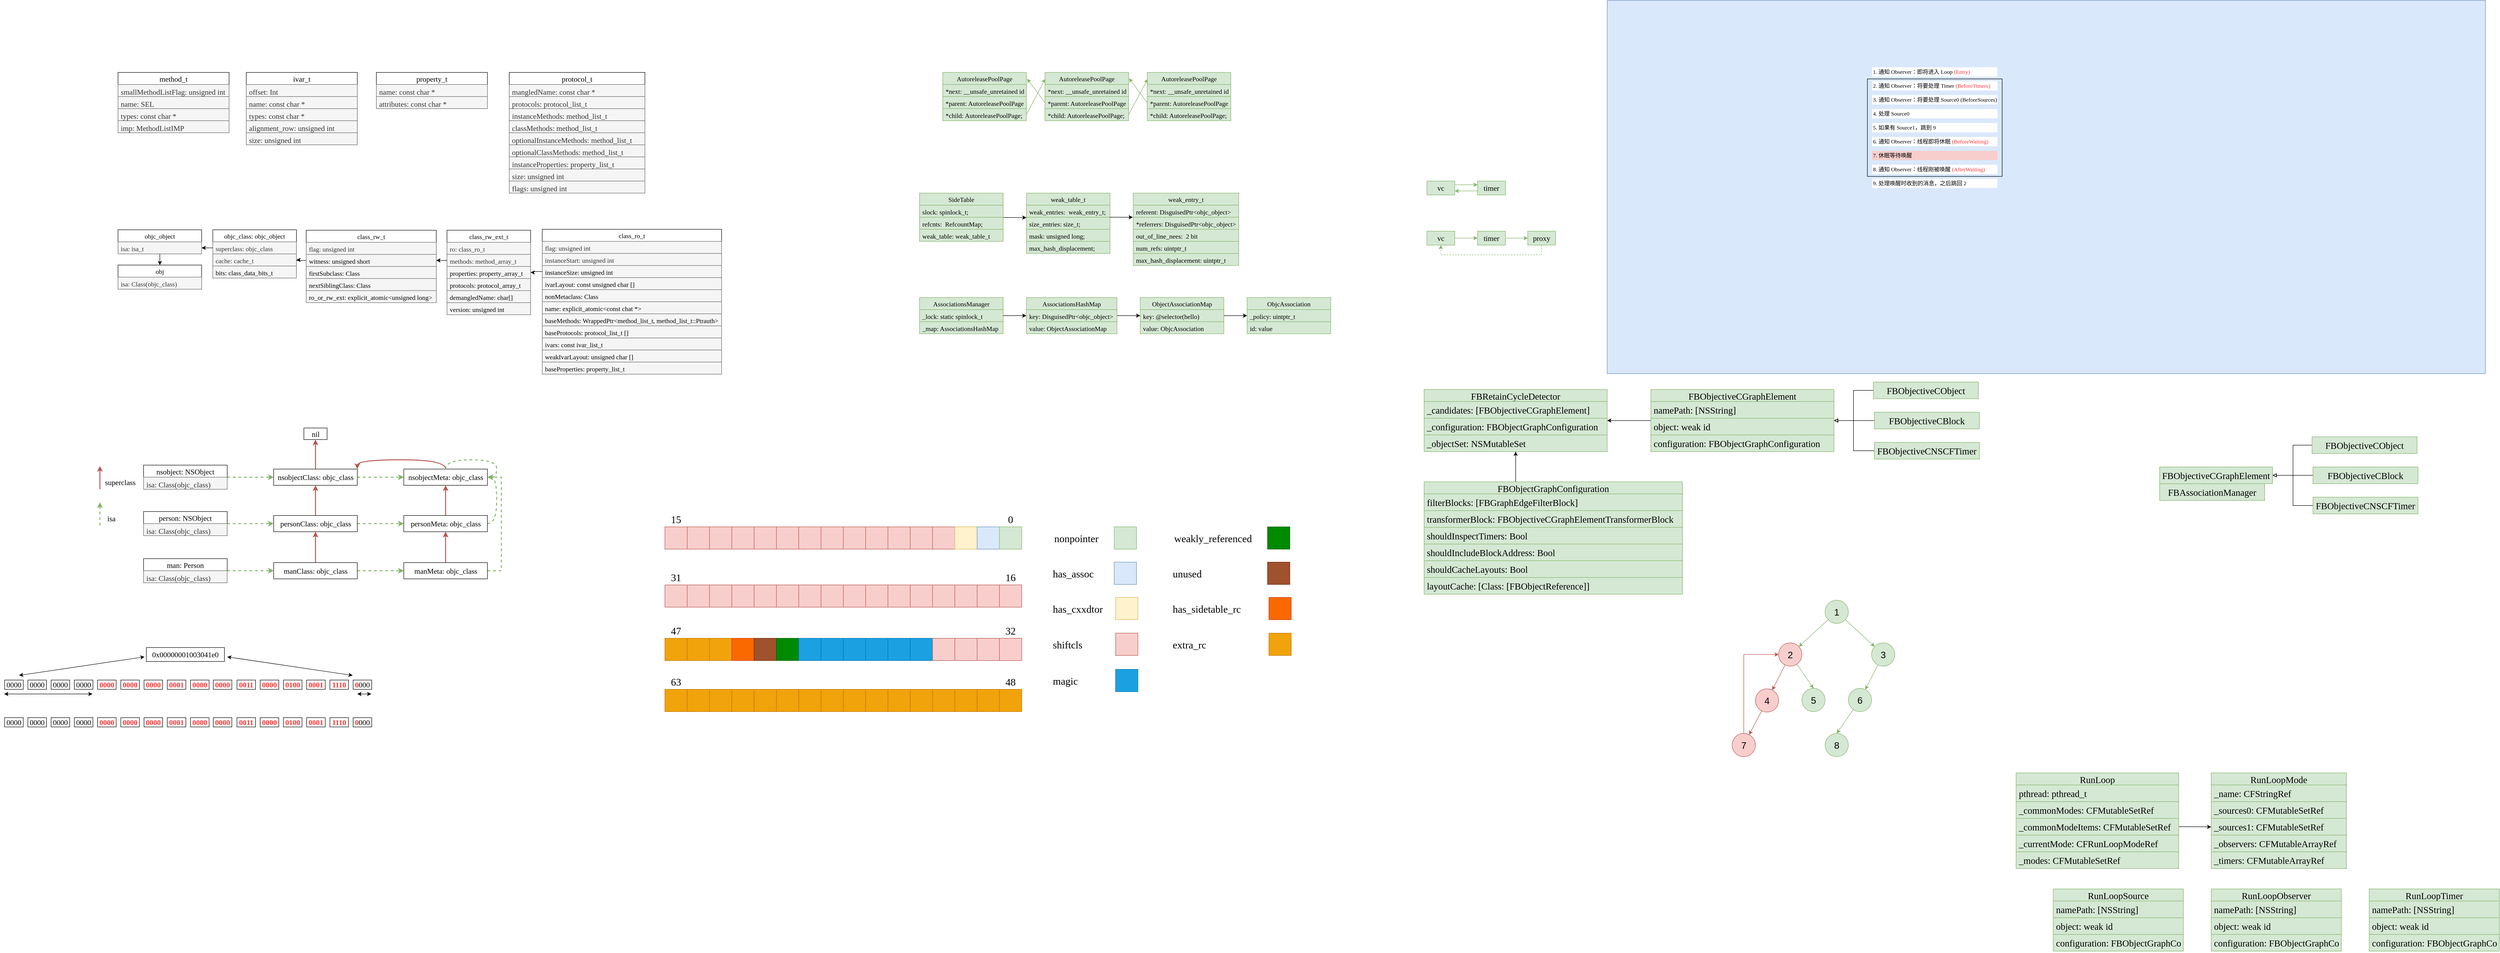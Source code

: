 <mxfile version="21.6.8" type="github">
  <diagram id="u0rdx8rHvjp24UAevguv" name="第 1 页">
    <mxGraphModel dx="1763" dy="1134" grid="1" gridSize="10" guides="1" tooltips="1" connect="1" arrows="1" fold="1" page="0" pageScale="1" pageWidth="827" pageHeight="1169" math="0" shadow="0">
      <root>
        <mxCell id="0" />
        <mxCell id="1" parent="0" />
        <mxCell id="bdZlpHLl_n6nNWDZMnuX-60" value="obj" style="swimlane;fontStyle=0;childLayout=stackLayout;horizontal=1;startSize=26;fillColor=none;horizontalStack=0;resizeParent=1;resizeParentMax=0;resizeLast=0;collapsible=1;marginBottom=0;strokeWidth=1;fontFamily=Times New Roman;fontSize=14;" parent="1" vertex="1">
          <mxGeometry x="205" y="456" width="180" height="52" as="geometry" />
        </mxCell>
        <mxCell id="bdZlpHLl_n6nNWDZMnuX-61" value="isa: Class(objc_class)" style="text;strokeColor=#666666;fillColor=#f5f5f5;align=left;verticalAlign=top;spacingLeft=4;spacingRight=4;overflow=hidden;rotatable=0;points=[[0,0.5],[1,0.5]];portConstraint=eastwest;fontColor=#333333;fontFamily=Times New Roman;fontSize=14;" parent="bdZlpHLl_n6nNWDZMnuX-60" vertex="1">
          <mxGeometry y="26" width="180" height="26" as="geometry" />
        </mxCell>
        <mxCell id="bdZlpHLl_n6nNWDZMnuX-70" value="objc_class: objc_object" style="swimlane;fontStyle=0;childLayout=stackLayout;horizontal=1;startSize=26;fillColor=none;horizontalStack=0;resizeParent=1;resizeParentMax=0;resizeLast=0;collapsible=1;marginBottom=0;strokeWidth=1;fontFamily=Times New Roman;fontSize=14;" parent="1" vertex="1">
          <mxGeometry x="409" y="380" width="180" height="104" as="geometry" />
        </mxCell>
        <mxCell id="bdZlpHLl_n6nNWDZMnuX-71" value="superclass: objc_class&#xa;" style="text;strokeColor=#666666;fillColor=#f5f5f5;align=left;verticalAlign=top;spacingLeft=4;spacingRight=4;overflow=hidden;rotatable=0;points=[[0,0.5],[1,0.5]];portConstraint=eastwest;fontColor=#333333;fontFamily=Times New Roman;fontSize=14;" parent="bdZlpHLl_n6nNWDZMnuX-70" vertex="1">
          <mxGeometry y="26" width="180" height="26" as="geometry" />
        </mxCell>
        <mxCell id="bdZlpHLl_n6nNWDZMnuX-72" value="cache: cache_t" style="text;strokeColor=#666666;fillColor=#f5f5f5;align=left;verticalAlign=top;spacingLeft=4;spacingRight=4;overflow=hidden;rotatable=0;points=[[0,0.5],[1,0.5]];portConstraint=eastwest;fontColor=#333333;fontFamily=Times New Roman;fontSize=14;" parent="bdZlpHLl_n6nNWDZMnuX-70" vertex="1">
          <mxGeometry y="52" width="180" height="26" as="geometry" />
        </mxCell>
        <mxCell id="bdZlpHLl_n6nNWDZMnuX-73" value="bits: class_data_bits_t" style="text;strokeColor=#666666;fillColor=#f5f5f5;align=left;verticalAlign=top;spacingLeft=4;spacingRight=4;overflow=hidden;rotatable=0;points=[[0,0.5],[1,0.5]];portConstraint=eastwest;fontColor=default;fontFamily=Times New Roman;fontSize=14;" parent="bdZlpHLl_n6nNWDZMnuX-70" vertex="1">
          <mxGeometry y="78" width="180" height="26" as="geometry" />
        </mxCell>
        <mxCell id="bdZlpHLl_n6nNWDZMnuX-74" value="class_rw_t" style="swimlane;fontStyle=0;childLayout=stackLayout;horizontal=1;startSize=26;fillColor=none;horizontalStack=0;resizeParent=1;resizeParentMax=0;resizeLast=0;collapsible=1;marginBottom=0;strokeWidth=1;fontFamily=Times New Roman;fontSize=14;" parent="1" vertex="1">
          <mxGeometry x="610" y="381" width="280" height="156" as="geometry" />
        </mxCell>
        <mxCell id="bdZlpHLl_n6nNWDZMnuX-75" value="flag: unsigned int" style="text;strokeColor=#666666;fillColor=#f5f5f5;align=left;verticalAlign=top;spacingLeft=4;spacingRight=4;overflow=hidden;rotatable=0;points=[[0,0.5],[1,0.5]];portConstraint=eastwest;fontColor=#333333;fontFamily=Times New Roman;fontSize=14;" parent="bdZlpHLl_n6nNWDZMnuX-74" vertex="1">
          <mxGeometry y="26" width="280" height="26" as="geometry" />
        </mxCell>
        <mxCell id="bdZlpHLl_n6nNWDZMnuX-77" value="witness: unsigned short" style="text;strokeColor=#666666;fillColor=#f5f5f5;align=left;verticalAlign=top;spacingLeft=4;spacingRight=4;overflow=hidden;rotatable=0;points=[[0,0.5],[1,0.5]];portConstraint=eastwest;fontColor=default;fontFamily=Times New Roman;fontSize=14;" parent="bdZlpHLl_n6nNWDZMnuX-74" vertex="1">
          <mxGeometry y="52" width="280" height="26" as="geometry" />
        </mxCell>
        <mxCell id="bdZlpHLl_n6nNWDZMnuX-99" value="firstSubclass: Class" style="text;strokeColor=#666666;fillColor=#f5f5f5;align=left;verticalAlign=top;spacingLeft=4;spacingRight=4;overflow=hidden;rotatable=0;points=[[0,0.5],[1,0.5]];portConstraint=eastwest;fontColor=default;fontFamily=Times New Roman;fontSize=14;" parent="bdZlpHLl_n6nNWDZMnuX-74" vertex="1">
          <mxGeometry y="78" width="280" height="26" as="geometry" />
        </mxCell>
        <mxCell id="bdZlpHLl_n6nNWDZMnuX-100" value="nextSiblingClass: Class" style="text;strokeColor=#666666;fillColor=#f5f5f5;align=left;verticalAlign=top;spacingLeft=4;spacingRight=4;overflow=hidden;rotatable=0;points=[[0,0.5],[1,0.5]];portConstraint=eastwest;fontColor=default;fontFamily=Times New Roman;fontSize=14;" parent="bdZlpHLl_n6nNWDZMnuX-74" vertex="1">
          <mxGeometry y="104" width="280" height="26" as="geometry" />
        </mxCell>
        <mxCell id="Mu5xaPjwoIpwzX2P3Aqr-9" value="ro_or_rw_ext: explicit_atomic&lt;unsigned long&gt;" style="text;strokeColor=#666666;fillColor=#f5f5f5;align=left;verticalAlign=top;spacingLeft=4;spacingRight=4;overflow=hidden;rotatable=0;points=[[0,0.5],[1,0.5]];portConstraint=eastwest;fontColor=default;fontFamily=Times New Roman;fontSize=14;" parent="bdZlpHLl_n6nNWDZMnuX-74" vertex="1">
          <mxGeometry y="130" width="280" height="26" as="geometry" />
        </mxCell>
        <mxCell id="bdZlpHLl_n6nNWDZMnuX-78" value="class_rw_ext_t" style="swimlane;fontStyle=0;childLayout=stackLayout;horizontal=1;startSize=26;fillColor=none;horizontalStack=0;resizeParent=1;resizeParentMax=0;resizeLast=0;collapsible=1;marginBottom=0;strokeWidth=1;fontFamily=Times New Roman;fontSize=14;" parent="1" vertex="1">
          <mxGeometry x="913" y="381" width="180" height="182" as="geometry" />
        </mxCell>
        <mxCell id="bdZlpHLl_n6nNWDZMnuX-79" value="ro: class_ro_t" style="text;strokeColor=#666666;fillColor=#f5f5f5;align=left;verticalAlign=top;spacingLeft=4;spacingRight=4;overflow=hidden;rotatable=0;points=[[0,0.5],[1,0.5]];portConstraint=eastwest;fontColor=#333333;fontFamily=Times New Roman;fontSize=14;" parent="bdZlpHLl_n6nNWDZMnuX-78" vertex="1">
          <mxGeometry y="26" width="180" height="26" as="geometry" />
        </mxCell>
        <mxCell id="bdZlpHLl_n6nNWDZMnuX-80" value="methods: method_array_t" style="text;strokeColor=#666666;fillColor=#f5f5f5;align=left;verticalAlign=top;spacingLeft=4;spacingRight=4;overflow=hidden;rotatable=0;points=[[0,0.5],[1,0.5]];portConstraint=eastwest;fontColor=#333333;fontFamily=Times New Roman;fontSize=14;" parent="bdZlpHLl_n6nNWDZMnuX-78" vertex="1">
          <mxGeometry y="52" width="180" height="26" as="geometry" />
        </mxCell>
        <mxCell id="bdZlpHLl_n6nNWDZMnuX-81" value="properties: property_array_t" style="text;strokeColor=#666666;fillColor=#f5f5f5;align=left;verticalAlign=top;spacingLeft=4;spacingRight=4;overflow=hidden;rotatable=0;points=[[0,0.5],[1,0.5]];portConstraint=eastwest;fontColor=default;fontFamily=Times New Roman;fontSize=14;" parent="bdZlpHLl_n6nNWDZMnuX-78" vertex="1">
          <mxGeometry y="78" width="180" height="26" as="geometry" />
        </mxCell>
        <mxCell id="bdZlpHLl_n6nNWDZMnuX-82" value="protocols: protocol_array_t" style="text;strokeColor=#666666;fillColor=#f5f5f5;align=left;verticalAlign=top;spacingLeft=4;spacingRight=4;overflow=hidden;rotatable=0;points=[[0,0.5],[1,0.5]];portConstraint=eastwest;fontColor=default;fontFamily=Times New Roman;fontSize=14;" parent="bdZlpHLl_n6nNWDZMnuX-78" vertex="1">
          <mxGeometry y="104" width="180" height="26" as="geometry" />
        </mxCell>
        <mxCell id="bdZlpHLl_n6nNWDZMnuX-83" value="demangledName: char[]" style="text;strokeColor=#666666;fillColor=#f5f5f5;align=left;verticalAlign=top;spacingLeft=4;spacingRight=4;overflow=hidden;rotatable=0;points=[[0,0.5],[1,0.5]];portConstraint=eastwest;fontColor=default;fontFamily=Times New Roman;fontSize=14;" parent="bdZlpHLl_n6nNWDZMnuX-78" vertex="1">
          <mxGeometry y="130" width="180" height="26" as="geometry" />
        </mxCell>
        <mxCell id="bdZlpHLl_n6nNWDZMnuX-84" value="version: unsigned int" style="text;strokeColor=#666666;fillColor=#f5f5f5;align=left;verticalAlign=top;spacingLeft=4;spacingRight=4;overflow=hidden;rotatable=0;points=[[0,0.5],[1,0.5]];portConstraint=eastwest;fontColor=default;fontFamily=Times New Roman;fontSize=14;" parent="bdZlpHLl_n6nNWDZMnuX-78" vertex="1">
          <mxGeometry y="156" width="180" height="26" as="geometry" />
        </mxCell>
        <mxCell id="bdZlpHLl_n6nNWDZMnuX-85" value="class_ro_t" style="swimlane;fontStyle=0;childLayout=stackLayout;horizontal=1;startSize=26;fillColor=none;horizontalStack=0;resizeParent=1;resizeParentMax=0;resizeLast=0;collapsible=1;marginBottom=0;strokeWidth=1;fontFamily=Times New Roman;fontSize=14;" parent="1" vertex="1">
          <mxGeometry x="1118" y="379" width="386" height="312" as="geometry" />
        </mxCell>
        <mxCell id="bdZlpHLl_n6nNWDZMnuX-86" value="flag: unsigned int" style="text;strokeColor=#666666;fillColor=#f5f5f5;align=left;verticalAlign=top;spacingLeft=4;spacingRight=4;overflow=hidden;rotatable=0;points=[[0,0.5],[1,0.5]];portConstraint=eastwest;fontColor=#333333;fontFamily=Times New Roman;fontSize=14;" parent="bdZlpHLl_n6nNWDZMnuX-85" vertex="1">
          <mxGeometry y="26" width="386" height="26" as="geometry" />
        </mxCell>
        <mxCell id="bdZlpHLl_n6nNWDZMnuX-87" value="instanceStart: unsigned int" style="text;strokeColor=#666666;fillColor=#f5f5f5;align=left;verticalAlign=top;spacingLeft=4;spacingRight=4;overflow=hidden;rotatable=0;points=[[0,0.5],[1,0.5]];portConstraint=eastwest;fontColor=#333333;fontFamily=Times New Roman;fontSize=14;" parent="bdZlpHLl_n6nNWDZMnuX-85" vertex="1">
          <mxGeometry y="52" width="386" height="26" as="geometry" />
        </mxCell>
        <mxCell id="bdZlpHLl_n6nNWDZMnuX-88" value="instanceSize: unsigned int" style="text;strokeColor=#666666;fillColor=#f5f5f5;align=left;verticalAlign=top;spacingLeft=4;spacingRight=4;overflow=hidden;rotatable=0;points=[[0,0.5],[1,0.5]];portConstraint=eastwest;fontColor=default;fontFamily=Times New Roman;fontSize=14;" parent="bdZlpHLl_n6nNWDZMnuX-85" vertex="1">
          <mxGeometry y="78" width="386" height="26" as="geometry" />
        </mxCell>
        <mxCell id="bdZlpHLl_n6nNWDZMnuX-89" value="ivarLayout: const unsigned char []" style="text;strokeColor=#666666;fillColor=#f5f5f5;align=left;verticalAlign=top;spacingLeft=4;spacingRight=4;overflow=hidden;rotatable=0;points=[[0,0.5],[1,0.5]];portConstraint=eastwest;fontColor=default;fontFamily=Times New Roman;fontSize=14;" parent="bdZlpHLl_n6nNWDZMnuX-85" vertex="1">
          <mxGeometry y="104" width="386" height="26" as="geometry" />
        </mxCell>
        <mxCell id="bdZlpHLl_n6nNWDZMnuX-90" value="nonMetaclass: Class" style="text;strokeColor=#666666;fillColor=#f5f5f5;align=left;verticalAlign=top;spacingLeft=4;spacingRight=4;overflow=hidden;rotatable=0;points=[[0,0.5],[1,0.5]];portConstraint=eastwest;fontColor=default;fontFamily=Times New Roman;fontSize=14;" parent="bdZlpHLl_n6nNWDZMnuX-85" vertex="1">
          <mxGeometry y="130" width="386" height="26" as="geometry" />
        </mxCell>
        <mxCell id="bdZlpHLl_n6nNWDZMnuX-91" value="name: explicit_atomic&lt;const chat *&gt;" style="text;strokeColor=#666666;fillColor=#f5f5f5;align=left;verticalAlign=top;spacingLeft=4;spacingRight=4;overflow=hidden;rotatable=0;points=[[0,0.5],[1,0.5]];portConstraint=eastwest;fontColor=default;fontFamily=Times New Roman;fontSize=14;" parent="bdZlpHLl_n6nNWDZMnuX-85" vertex="1">
          <mxGeometry y="156" width="386" height="26" as="geometry" />
        </mxCell>
        <mxCell id="bdZlpHLl_n6nNWDZMnuX-92" value="baseMethods: WrappedPtr&lt;method_list_t, method_list_t::Ptrauth&gt;" style="text;strokeColor=#666666;fillColor=#f5f5f5;align=left;verticalAlign=top;spacingLeft=4;spacingRight=4;overflow=hidden;rotatable=0;points=[[0,0.5],[1,0.5]];portConstraint=eastwest;fontColor=default;fontFamily=Times New Roman;fontSize=14;" parent="bdZlpHLl_n6nNWDZMnuX-85" vertex="1">
          <mxGeometry y="182" width="386" height="26" as="geometry" />
        </mxCell>
        <mxCell id="bdZlpHLl_n6nNWDZMnuX-93" value="baseProtocols: protocol_list_t []" style="text;strokeColor=#666666;fillColor=#f5f5f5;align=left;verticalAlign=top;spacingLeft=4;spacingRight=4;overflow=hidden;rotatable=0;points=[[0,0.5],[1,0.5]];portConstraint=eastwest;fontColor=default;fontFamily=Times New Roman;fontSize=14;" parent="bdZlpHLl_n6nNWDZMnuX-85" vertex="1">
          <mxGeometry y="208" width="386" height="26" as="geometry" />
        </mxCell>
        <mxCell id="bdZlpHLl_n6nNWDZMnuX-94" value="ivars: const ivar_list_t" style="text;strokeColor=#666666;fillColor=#f5f5f5;align=left;verticalAlign=top;spacingLeft=4;spacingRight=4;overflow=hidden;rotatable=0;points=[[0,0.5],[1,0.5]];portConstraint=eastwest;fontColor=default;fontFamily=Times New Roman;fontSize=14;" parent="bdZlpHLl_n6nNWDZMnuX-85" vertex="1">
          <mxGeometry y="234" width="386" height="26" as="geometry" />
        </mxCell>
        <mxCell id="bdZlpHLl_n6nNWDZMnuX-95" value="weakIvarLayout: unsigned char []" style="text;strokeColor=#666666;fillColor=#f5f5f5;align=left;verticalAlign=top;spacingLeft=4;spacingRight=4;overflow=hidden;rotatable=0;points=[[0,0.5],[1,0.5]];portConstraint=eastwest;fontColor=default;fontFamily=Times New Roman;fontSize=14;" parent="bdZlpHLl_n6nNWDZMnuX-85" vertex="1">
          <mxGeometry y="260" width="386" height="26" as="geometry" />
        </mxCell>
        <mxCell id="bdZlpHLl_n6nNWDZMnuX-96" value="baseProperties: property_list_t" style="text;strokeColor=#666666;fillColor=#f5f5f5;align=left;verticalAlign=top;spacingLeft=4;spacingRight=4;overflow=hidden;rotatable=0;points=[[0,0.5],[1,0.5]];portConstraint=eastwest;fontColor=default;fontFamily=Times New Roman;fontSize=14;" parent="bdZlpHLl_n6nNWDZMnuX-85" vertex="1">
          <mxGeometry y="286" width="386" height="26" as="geometry" />
        </mxCell>
        <mxCell id="Mu5xaPjwoIpwzX2P3Aqr-6" style="edgeStyle=orthogonalEdgeStyle;rounded=0;orthogonalLoop=1;jettySize=auto;html=1;entryX=0.5;entryY=0;entryDx=0;entryDy=0;" parent="1" source="bdZlpHLl_n6nNWDZMnuX-101" target="bdZlpHLl_n6nNWDZMnuX-60" edge="1">
          <mxGeometry relative="1" as="geometry" />
        </mxCell>
        <mxCell id="bdZlpHLl_n6nNWDZMnuX-101" value="objc_object" style="swimlane;fontStyle=0;childLayout=stackLayout;horizontal=1;startSize=26;fillColor=none;horizontalStack=0;resizeParent=1;resizeParentMax=0;resizeLast=0;collapsible=1;marginBottom=0;strokeWidth=1;fontFamily=Times New Roman;fontSize=14;" parent="1" vertex="1">
          <mxGeometry x="205" y="380" width="180" height="52" as="geometry" />
        </mxCell>
        <mxCell id="bdZlpHLl_n6nNWDZMnuX-102" value="isa: isa_t" style="text;strokeColor=#666666;fillColor=#f5f5f5;align=left;verticalAlign=top;spacingLeft=4;spacingRight=4;overflow=hidden;rotatable=0;points=[[0,0.5],[1,0.5]];portConstraint=eastwest;fontColor=#333333;fontFamily=Times New Roman;fontSize=14;" parent="bdZlpHLl_n6nNWDZMnuX-101" vertex="1">
          <mxGeometry y="26" width="180" height="26" as="geometry" />
        </mxCell>
        <mxCell id="Fj1bwM7Rxj8-xUinmKX4-24" style="edgeStyle=orthogonalEdgeStyle;curved=1;rounded=0;orthogonalLoop=1;jettySize=auto;html=1;dashed=1;fontFamily=Times New Roman;fontSize=16;strokeWidth=2;fillColor=#d5e8d4;strokeColor=#82b366;" parent="1" source="Fj1bwM7Rxj8-xUinmKX4-1" target="Fj1bwM7Rxj8-xUinmKX4-13" edge="1">
          <mxGeometry relative="1" as="geometry" />
        </mxCell>
        <mxCell id="Fj1bwM7Rxj8-xUinmKX4-1" value="man: Person" style="swimlane;fontStyle=0;childLayout=stackLayout;horizontal=1;startSize=26;fillColor=none;horizontalStack=0;resizeParent=1;resizeParentMax=0;resizeLast=0;collapsible=1;marginBottom=0;strokeWidth=1;fontFamily=Times New Roman;fontSize=16;" parent="1" vertex="1">
          <mxGeometry x="260" y="1088.5" width="180" height="52" as="geometry" />
        </mxCell>
        <mxCell id="Fj1bwM7Rxj8-xUinmKX4-2" value="isa: Class(objc_class)" style="text;strokeColor=#666666;fillColor=#f5f5f5;align=left;verticalAlign=top;spacingLeft=4;spacingRight=4;overflow=hidden;rotatable=0;points=[[0,0.5],[1,0.5]];portConstraint=eastwest;fontColor=#333333;fontFamily=Times New Roman;fontSize=16;" parent="Fj1bwM7Rxj8-xUinmKX4-1" vertex="1">
          <mxGeometry y="26" width="180" height="26" as="geometry" />
        </mxCell>
        <mxCell id="Fj1bwM7Rxj8-xUinmKX4-21" style="edgeStyle=orthogonalEdgeStyle;orthogonalLoop=1;jettySize=auto;html=1;dashed=1;fontFamily=Times New Roman;fontSize=16;strokeWidth=2;curved=1;strokeColor=#82b366;fillColor=#d5e8d4;" parent="1" source="Fj1bwM7Rxj8-xUinmKX4-3" target="Fj1bwM7Rxj8-xUinmKX4-16" edge="1">
          <mxGeometry relative="1" as="geometry" />
        </mxCell>
        <mxCell id="Fj1bwM7Rxj8-xUinmKX4-3" value="nsobject: NSObject" style="swimlane;fontStyle=0;childLayout=stackLayout;horizontal=1;startSize=26;fillColor=none;horizontalStack=0;resizeParent=1;resizeParentMax=0;resizeLast=0;collapsible=1;marginBottom=0;strokeWidth=1;fontFamily=Times New Roman;fontSize=16;" parent="1" vertex="1">
          <mxGeometry x="260" y="887" width="180" height="52" as="geometry" />
        </mxCell>
        <mxCell id="Fj1bwM7Rxj8-xUinmKX4-4" value="isa: Class(objc_class)" style="text;strokeColor=#666666;fillColor=#f5f5f5;align=left;verticalAlign=top;spacingLeft=4;spacingRight=4;overflow=hidden;rotatable=0;points=[[0,0.5],[1,0.5]];portConstraint=eastwest;fontColor=#333333;fontFamily=Times New Roman;fontSize=16;" parent="Fj1bwM7Rxj8-xUinmKX4-3" vertex="1">
          <mxGeometry y="26" width="180" height="26" as="geometry" />
        </mxCell>
        <mxCell id="Fj1bwM7Rxj8-xUinmKX4-23" style="edgeStyle=orthogonalEdgeStyle;curved=1;rounded=0;orthogonalLoop=1;jettySize=auto;html=1;dashed=1;fontFamily=Times New Roman;fontSize=16;strokeWidth=2;fillColor=#d5e8d4;strokeColor=#82b366;" parent="1" source="Fj1bwM7Rxj8-xUinmKX4-5" target="Fj1bwM7Rxj8-xUinmKX4-14" edge="1">
          <mxGeometry relative="1" as="geometry" />
        </mxCell>
        <mxCell id="Fj1bwM7Rxj8-xUinmKX4-5" value="person: NSObject" style="swimlane;fontStyle=0;childLayout=stackLayout;horizontal=1;startSize=26;fillColor=none;horizontalStack=0;resizeParent=1;resizeParentMax=0;resizeLast=0;collapsible=1;marginBottom=0;strokeWidth=1;fontFamily=Times New Roman;fontSize=16;" parent="1" vertex="1">
          <mxGeometry x="260" y="987" width="180" height="52" as="geometry" />
        </mxCell>
        <mxCell id="Fj1bwM7Rxj8-xUinmKX4-6" value="isa: Class(objc_class)" style="text;strokeColor=#666666;fillColor=#f5f5f5;align=left;verticalAlign=top;spacingLeft=4;spacingRight=4;overflow=hidden;rotatable=0;points=[[0,0.5],[1,0.5]];portConstraint=eastwest;fontColor=#333333;fontFamily=Times New Roman;fontSize=16;" parent="Fj1bwM7Rxj8-xUinmKX4-5" vertex="1">
          <mxGeometry y="26" width="180" height="26" as="geometry" />
        </mxCell>
        <mxCell id="Fj1bwM7Rxj8-xUinmKX4-27" style="edgeStyle=orthogonalEdgeStyle;curved=1;rounded=0;orthogonalLoop=1;jettySize=auto;html=1;dashed=1;fontFamily=Times New Roman;fontSize=16;fillColor=#d5e8d4;strokeColor=#82b366;strokeWidth=2;" parent="1" source="Fj1bwM7Rxj8-xUinmKX4-13" target="Fj1bwM7Rxj8-xUinmKX4-17" edge="1">
          <mxGeometry relative="1" as="geometry" />
        </mxCell>
        <mxCell id="Fj1bwM7Rxj8-xUinmKX4-31" style="edgeStyle=orthogonalEdgeStyle;curved=1;orthogonalLoop=1;jettySize=auto;html=1;entryX=0.5;entryY=1;entryDx=0;entryDy=0;fontFamily=Times New Roman;fontSize=16;strokeColor=#b85450;strokeWidth=2;fillColor=#f8cecc;" parent="1" source="Fj1bwM7Rxj8-xUinmKX4-13" target="Fj1bwM7Rxj8-xUinmKX4-14" edge="1">
          <mxGeometry relative="1" as="geometry" />
        </mxCell>
        <mxCell id="Fj1bwM7Rxj8-xUinmKX4-13" value="manClass: objc_class" style="html=1;fontSize=16;fontFamily=Times New Roman;" parent="1" vertex="1">
          <mxGeometry x="540" y="1097" width="180" height="35" as="geometry" />
        </mxCell>
        <mxCell id="Fj1bwM7Rxj8-xUinmKX4-26" style="edgeStyle=orthogonalEdgeStyle;curved=1;rounded=0;orthogonalLoop=1;jettySize=auto;html=1;entryX=0;entryY=0.5;entryDx=0;entryDy=0;dashed=1;fontFamily=Times New Roman;fontSize=16;fillColor=#d5e8d4;strokeColor=#82b366;strokeWidth=2;" parent="1" source="Fj1bwM7Rxj8-xUinmKX4-14" target="Fj1bwM7Rxj8-xUinmKX4-18" edge="1">
          <mxGeometry relative="1" as="geometry" />
        </mxCell>
        <mxCell id="Fj1bwM7Rxj8-xUinmKX4-32" style="edgeStyle=orthogonalEdgeStyle;curved=1;orthogonalLoop=1;jettySize=auto;html=1;entryX=0.5;entryY=1;entryDx=0;entryDy=0;fontFamily=Times New Roman;fontSize=16;strokeColor=#b85450;strokeWidth=2;fillColor=#f8cecc;" parent="1" source="Fj1bwM7Rxj8-xUinmKX4-14" target="Fj1bwM7Rxj8-xUinmKX4-16" edge="1">
          <mxGeometry relative="1" as="geometry" />
        </mxCell>
        <mxCell id="Fj1bwM7Rxj8-xUinmKX4-14" value="personClass: objc_class" style="html=1;fontSize=16;fontFamily=Times New Roman;" parent="1" vertex="1">
          <mxGeometry x="540" y="995.5" width="180" height="35" as="geometry" />
        </mxCell>
        <mxCell id="Fj1bwM7Rxj8-xUinmKX4-25" style="edgeStyle=orthogonalEdgeStyle;curved=1;rounded=0;orthogonalLoop=1;jettySize=auto;html=1;dashed=1;fontFamily=Times New Roman;fontSize=16;strokeWidth=2;fillColor=#d5e8d4;strokeColor=#82b366;" parent="1" source="Fj1bwM7Rxj8-xUinmKX4-16" target="Fj1bwM7Rxj8-xUinmKX4-19" edge="1">
          <mxGeometry relative="1" as="geometry" />
        </mxCell>
        <mxCell id="Fj1bwM7Rxj8-xUinmKX4-37" value="" style="edgeStyle=orthogonalEdgeStyle;curved=1;orthogonalLoop=1;jettySize=auto;html=1;fontFamily=Times New Roman;fontSize=16;strokeColor=#b85450;strokeWidth=2;fillColor=#f8cecc;" parent="1" source="Fj1bwM7Rxj8-xUinmKX4-16" target="Fj1bwM7Rxj8-xUinmKX4-36" edge="1">
          <mxGeometry relative="1" as="geometry" />
        </mxCell>
        <mxCell id="Fj1bwM7Rxj8-xUinmKX4-16" value="nsobjectClass: objc_class" style="html=1;fontSize=16;fontFamily=Times New Roman;" parent="1" vertex="1">
          <mxGeometry x="540" y="895.5" width="180" height="35" as="geometry" />
        </mxCell>
        <mxCell id="Fj1bwM7Rxj8-xUinmKX4-29" style="edgeStyle=entityRelationEdgeStyle;rounded=0;orthogonalLoop=1;jettySize=auto;html=1;entryX=1;entryY=0.5;entryDx=0;entryDy=0;dashed=1;fontFamily=Times New Roman;fontSize=16;strokeWidth=2;fillColor=#d5e8d4;strokeColor=#82b366;" parent="1" source="Fj1bwM7Rxj8-xUinmKX4-17" target="Fj1bwM7Rxj8-xUinmKX4-19" edge="1">
          <mxGeometry relative="1" as="geometry" />
        </mxCell>
        <mxCell id="Fj1bwM7Rxj8-xUinmKX4-34" style="edgeStyle=orthogonalEdgeStyle;curved=1;orthogonalLoop=1;jettySize=auto;html=1;entryX=0.5;entryY=1;entryDx=0;entryDy=0;fontFamily=Times New Roman;fontSize=16;strokeColor=#b85450;strokeWidth=2;fillColor=#f8cecc;" parent="1" source="Fj1bwM7Rxj8-xUinmKX4-17" target="Fj1bwM7Rxj8-xUinmKX4-18" edge="1">
          <mxGeometry relative="1" as="geometry" />
        </mxCell>
        <mxCell id="Fj1bwM7Rxj8-xUinmKX4-17" value="manMeta: objc_class" style="html=1;fontSize=16;fontFamily=Times New Roman;" parent="1" vertex="1">
          <mxGeometry x="820" y="1097" width="180" height="35" as="geometry" />
        </mxCell>
        <mxCell id="Fj1bwM7Rxj8-xUinmKX4-28" style="edgeStyle=orthogonalEdgeStyle;curved=1;rounded=0;orthogonalLoop=1;jettySize=auto;html=1;entryX=1;entryY=0.5;entryDx=0;entryDy=0;dashed=1;fontFamily=Times New Roman;fontSize=16;exitX=1;exitY=0.5;exitDx=0;exitDy=0;fillColor=#d5e8d4;strokeColor=#82b366;strokeWidth=2;" parent="1" source="Fj1bwM7Rxj8-xUinmKX4-18" target="Fj1bwM7Rxj8-xUinmKX4-19" edge="1">
          <mxGeometry relative="1" as="geometry" />
        </mxCell>
        <mxCell id="Fj1bwM7Rxj8-xUinmKX4-33" style="edgeStyle=orthogonalEdgeStyle;curved=1;orthogonalLoop=1;jettySize=auto;html=1;entryX=0.5;entryY=1;entryDx=0;entryDy=0;fontFamily=Times New Roman;fontSize=16;strokeColor=#b85450;strokeWidth=2;fillColor=#f8cecc;" parent="1" source="Fj1bwM7Rxj8-xUinmKX4-18" target="Fj1bwM7Rxj8-xUinmKX4-19" edge="1">
          <mxGeometry relative="1" as="geometry" />
        </mxCell>
        <mxCell id="Fj1bwM7Rxj8-xUinmKX4-18" value="personMeta: objc_class" style="html=1;fontSize=16;fontFamily=Times New Roman;" parent="1" vertex="1">
          <mxGeometry x="820" y="995.5" width="180" height="35" as="geometry" />
        </mxCell>
        <mxCell id="Fj1bwM7Rxj8-xUinmKX4-35" style="edgeStyle=orthogonalEdgeStyle;curved=1;orthogonalLoop=1;jettySize=auto;html=1;entryX=1;entryY=0;entryDx=0;entryDy=0;fontFamily=Times New Roman;fontSize=16;strokeColor=#b85450;strokeWidth=2;exitX=0.5;exitY=0;exitDx=0;exitDy=0;fillColor=#f8cecc;" parent="1" source="Fj1bwM7Rxj8-xUinmKX4-19" target="Fj1bwM7Rxj8-xUinmKX4-16" edge="1">
          <mxGeometry relative="1" as="geometry" />
        </mxCell>
        <mxCell id="Fj1bwM7Rxj8-xUinmKX4-19" value="nsobjectMeta: objc_class" style="html=1;fontSize=16;fontFamily=Times New Roman;" parent="1" vertex="1">
          <mxGeometry x="820" y="895.5" width="180" height="35" as="geometry" />
        </mxCell>
        <mxCell id="Fj1bwM7Rxj8-xUinmKX4-30" style="edgeStyle=orthogonalEdgeStyle;curved=1;rounded=0;orthogonalLoop=1;jettySize=auto;html=1;entryX=1;entryY=0.5;entryDx=0;entryDy=0;dashed=1;fontFamily=Times New Roman;fontSize=16;fillColor=#d5e8d4;strokeColor=#82b366;strokeWidth=2;" parent="1" source="Fj1bwM7Rxj8-xUinmKX4-19" target="Fj1bwM7Rxj8-xUinmKX4-19" edge="1">
          <mxGeometry relative="1" as="geometry" />
        </mxCell>
        <mxCell id="Fj1bwM7Rxj8-xUinmKX4-36" value="nil" style="html=1;fontSize=16;fontFamily=Times New Roman;" parent="1" vertex="1">
          <mxGeometry x="605" y="807" width="50" height="25" as="geometry" />
        </mxCell>
        <mxCell id="Fj1bwM7Rxj8-xUinmKX4-38" style="edgeStyle=orthogonalEdgeStyle;curved=1;orthogonalLoop=1;jettySize=auto;html=1;fontFamily=Times New Roman;fontSize=16;strokeColor=#b85450;strokeWidth=2;fillColor=#f8cecc;" parent="1" edge="1">
          <mxGeometry relative="1" as="geometry">
            <mxPoint x="166" y="939" as="sourcePoint" />
            <mxPoint x="166" y="889" as="targetPoint" />
          </mxGeometry>
        </mxCell>
        <mxCell id="Fj1bwM7Rxj8-xUinmKX4-39" value="superclass" style="text;html=1;strokeColor=none;fillColor=none;align=center;verticalAlign=middle;whiteSpace=wrap;rounded=0;fontFamily=Times New Roman;fontSize=16;" parent="1" vertex="1">
          <mxGeometry x="180" y="909" width="60" height="30" as="geometry" />
        </mxCell>
        <mxCell id="Fj1bwM7Rxj8-xUinmKX4-40" style="edgeStyle=orthogonalEdgeStyle;curved=1;orthogonalLoop=1;jettySize=auto;html=1;fontFamily=Times New Roman;fontSize=16;strokeColor=#82b366;strokeWidth=2;fillColor=#d5e8d4;dashed=1;" parent="1" edge="1">
          <mxGeometry relative="1" as="geometry">
            <mxPoint x="166" y="1017" as="sourcePoint" />
            <mxPoint x="166" y="967" as="targetPoint" />
          </mxGeometry>
        </mxCell>
        <mxCell id="Fj1bwM7Rxj8-xUinmKX4-41" value="isa" style="text;html=1;strokeColor=none;fillColor=none;align=left;verticalAlign=middle;whiteSpace=wrap;rounded=0;fontFamily=Times New Roman;fontSize=16;" parent="1" vertex="1">
          <mxGeometry x="180" y="987" width="60" height="30" as="geometry" />
        </mxCell>
        <mxCell id="Mu5xaPjwoIpwzX2P3Aqr-3" style="edgeStyle=orthogonalEdgeStyle;rounded=0;orthogonalLoop=1;jettySize=auto;html=1;entryX=1;entryY=0.5;entryDx=0;entryDy=0;" parent="1" source="bdZlpHLl_n6nNWDZMnuX-88" target="bdZlpHLl_n6nNWDZMnuX-81" edge="1">
          <mxGeometry relative="1" as="geometry" />
        </mxCell>
        <mxCell id="Mu5xaPjwoIpwzX2P3Aqr-5" style="edgeStyle=orthogonalEdgeStyle;rounded=0;orthogonalLoop=1;jettySize=auto;html=1;entryX=1;entryY=0.5;entryDx=0;entryDy=0;" parent="1" source="bdZlpHLl_n6nNWDZMnuX-71" target="bdZlpHLl_n6nNWDZMnuX-102" edge="1">
          <mxGeometry relative="1" as="geometry" />
        </mxCell>
        <mxCell id="Mu5xaPjwoIpwzX2P3Aqr-7" style="edgeStyle=orthogonalEdgeStyle;rounded=0;orthogonalLoop=1;jettySize=auto;html=1;" parent="1" source="bdZlpHLl_n6nNWDZMnuX-80" target="bdZlpHLl_n6nNWDZMnuX-77" edge="1">
          <mxGeometry relative="1" as="geometry" />
        </mxCell>
        <mxCell id="Mu5xaPjwoIpwzX2P3Aqr-11" style="edgeStyle=orthogonalEdgeStyle;rounded=0;orthogonalLoop=1;jettySize=auto;html=1;entryX=1;entryY=0.5;entryDx=0;entryDy=0;" parent="1" source="bdZlpHLl_n6nNWDZMnuX-77" target="bdZlpHLl_n6nNWDZMnuX-72" edge="1">
          <mxGeometry relative="1" as="geometry" />
        </mxCell>
        <mxCell id="0qPZz_dZkKlf-X5Oar2l-1" value="method_t" style="swimlane;fontStyle=0;childLayout=stackLayout;horizontal=1;startSize=26;fillColor=none;horizontalStack=0;resizeParent=1;resizeParentMax=0;resizeLast=0;collapsible=1;marginBottom=0;strokeWidth=1;fontFamily=Times New Roman;fontSize=16;" parent="1" vertex="1">
          <mxGeometry x="205" y="41" width="239" height="130" as="geometry" />
        </mxCell>
        <mxCell id="0qPZz_dZkKlf-X5Oar2l-2" value="smallMethodListFlag: unsigned int" style="text;strokeColor=#666666;fillColor=#f5f5f5;align=left;verticalAlign=top;spacingLeft=4;spacingRight=4;overflow=hidden;rotatable=0;points=[[0,0.5],[1,0.5]];portConstraint=eastwest;fontColor=#333333;fontFamily=Times New Roman;fontSize=16;" parent="0qPZz_dZkKlf-X5Oar2l-1" vertex="1">
          <mxGeometry y="26" width="239" height="26" as="geometry" />
        </mxCell>
        <mxCell id="0qPZz_dZkKlf-X5Oar2l-3" value="name: SEL&#xa;    " style="text;strokeColor=#666666;fillColor=#f5f5f5;align=left;verticalAlign=top;spacingLeft=4;spacingRight=4;overflow=hidden;rotatable=0;points=[[0,0.5],[1,0.5]];portConstraint=eastwest;fontColor=#333333;fontFamily=Times New Roman;fontSize=16;" parent="0qPZz_dZkKlf-X5Oar2l-1" vertex="1">
          <mxGeometry y="52" width="239" height="26" as="geometry" />
        </mxCell>
        <mxCell id="0qPZz_dZkKlf-X5Oar2l-4" value="types: const char *" style="text;strokeColor=#666666;fillColor=#f5f5f5;align=left;verticalAlign=top;spacingLeft=4;spacingRight=4;overflow=hidden;rotatable=0;points=[[0,0.5],[1,0.5]];portConstraint=eastwest;fontColor=#333333;fontFamily=Times New Roman;fontSize=16;" parent="0qPZz_dZkKlf-X5Oar2l-1" vertex="1">
          <mxGeometry y="78" width="239" height="26" as="geometry" />
        </mxCell>
        <mxCell id="0qPZz_dZkKlf-X5Oar2l-5" value="imp: MethodListIMP" style="text;strokeColor=#666666;fillColor=#f5f5f5;align=left;verticalAlign=top;spacingLeft=4;spacingRight=4;overflow=hidden;rotatable=0;points=[[0,0.5],[1,0.5]];portConstraint=eastwest;fontColor=#333333;fontFamily=Times New Roman;fontSize=16;" parent="0qPZz_dZkKlf-X5Oar2l-1" vertex="1">
          <mxGeometry y="104" width="239" height="26" as="geometry" />
        </mxCell>
        <mxCell id="0qPZz_dZkKlf-X5Oar2l-6" value="ivar_t" style="swimlane;fontStyle=0;childLayout=stackLayout;horizontal=1;startSize=26;fillColor=none;horizontalStack=0;resizeParent=1;resizeParentMax=0;resizeLast=0;collapsible=1;marginBottom=0;strokeWidth=1;fontFamily=Times New Roman;fontSize=16;" parent="1" vertex="1">
          <mxGeometry x="481" y="41" width="239" height="156" as="geometry" />
        </mxCell>
        <mxCell id="0qPZz_dZkKlf-X5Oar2l-7" value="offset: Int" style="text;strokeColor=#666666;fillColor=#f5f5f5;align=left;verticalAlign=top;spacingLeft=4;spacingRight=4;overflow=hidden;rotatable=0;points=[[0,0.5],[1,0.5]];portConstraint=eastwest;fontColor=#333333;fontFamily=Times New Roman;fontSize=16;" parent="0qPZz_dZkKlf-X5Oar2l-6" vertex="1">
          <mxGeometry y="26" width="239" height="26" as="geometry" />
        </mxCell>
        <mxCell id="0qPZz_dZkKlf-X5Oar2l-8" value="name: const char *" style="text;strokeColor=#666666;fillColor=#f5f5f5;align=left;verticalAlign=top;spacingLeft=4;spacingRight=4;overflow=hidden;rotatable=0;points=[[0,0.5],[1,0.5]];portConstraint=eastwest;fontColor=#333333;fontFamily=Times New Roman;fontSize=16;" parent="0qPZz_dZkKlf-X5Oar2l-6" vertex="1">
          <mxGeometry y="52" width="239" height="26" as="geometry" />
        </mxCell>
        <mxCell id="0qPZz_dZkKlf-X5Oar2l-9" value="types: const char *" style="text;strokeColor=#666666;fillColor=#f5f5f5;align=left;verticalAlign=top;spacingLeft=4;spacingRight=4;overflow=hidden;rotatable=0;points=[[0,0.5],[1,0.5]];portConstraint=eastwest;fontColor=#333333;fontFamily=Times New Roman;fontSize=16;" parent="0qPZz_dZkKlf-X5Oar2l-6" vertex="1">
          <mxGeometry y="78" width="239" height="26" as="geometry" />
        </mxCell>
        <mxCell id="0qPZz_dZkKlf-X5Oar2l-10" value="alignment_row: unsigned int" style="text;strokeColor=#666666;fillColor=#f5f5f5;align=left;verticalAlign=top;spacingLeft=4;spacingRight=4;overflow=hidden;rotatable=0;points=[[0,0.5],[1,0.5]];portConstraint=eastwest;fontColor=#333333;fontFamily=Times New Roman;fontSize=16;" parent="0qPZz_dZkKlf-X5Oar2l-6" vertex="1">
          <mxGeometry y="104" width="239" height="26" as="geometry" />
        </mxCell>
        <mxCell id="0qPZz_dZkKlf-X5Oar2l-11" value="size: unsigned int" style="text;strokeColor=#666666;fillColor=#f5f5f5;align=left;verticalAlign=top;spacingLeft=4;spacingRight=4;overflow=hidden;rotatable=0;points=[[0,0.5],[1,0.5]];portConstraint=eastwest;fontColor=#333333;fontFamily=Times New Roman;fontSize=16;" parent="0qPZz_dZkKlf-X5Oar2l-6" vertex="1">
          <mxGeometry y="130" width="239" height="26" as="geometry" />
        </mxCell>
        <mxCell id="0qPZz_dZkKlf-X5Oar2l-12" value="property_t" style="swimlane;fontStyle=0;childLayout=stackLayout;horizontal=1;startSize=26;fillColor=none;horizontalStack=0;resizeParent=1;resizeParentMax=0;resizeLast=0;collapsible=1;marginBottom=0;strokeWidth=1;fontFamily=Times New Roman;fontSize=16;" parent="1" vertex="1">
          <mxGeometry x="761" y="41" width="239" height="78" as="geometry" />
        </mxCell>
        <mxCell id="0qPZz_dZkKlf-X5Oar2l-13" value="name: const char *" style="text;strokeColor=#666666;fillColor=#f5f5f5;align=left;verticalAlign=top;spacingLeft=4;spacingRight=4;overflow=hidden;rotatable=0;points=[[0,0.5],[1,0.5]];portConstraint=eastwest;fontColor=#333333;fontFamily=Times New Roman;fontSize=16;" parent="0qPZz_dZkKlf-X5Oar2l-12" vertex="1">
          <mxGeometry y="26" width="239" height="26" as="geometry" />
        </mxCell>
        <mxCell id="0qPZz_dZkKlf-X5Oar2l-14" value="attributes: const char *" style="text;strokeColor=#666666;fillColor=#f5f5f5;align=left;verticalAlign=top;spacingLeft=4;spacingRight=4;overflow=hidden;rotatable=0;points=[[0,0.5],[1,0.5]];portConstraint=eastwest;fontColor=#333333;fontFamily=Times New Roman;fontSize=16;" parent="0qPZz_dZkKlf-X5Oar2l-12" vertex="1">
          <mxGeometry y="52" width="239" height="26" as="geometry" />
        </mxCell>
        <mxCell id="0qPZz_dZkKlf-X5Oar2l-18" value="protocol_t" style="swimlane;fontStyle=0;childLayout=stackLayout;horizontal=1;startSize=26;fillColor=none;horizontalStack=0;resizeParent=1;resizeParentMax=0;resizeLast=0;collapsible=1;marginBottom=0;strokeWidth=1;fontFamily=Times New Roman;fontSize=16;" parent="1" vertex="1">
          <mxGeometry x="1047" y="41" width="292" height="260" as="geometry" />
        </mxCell>
        <mxCell id="0qPZz_dZkKlf-X5Oar2l-19" value="mangledName: const char *" style="text;strokeColor=#666666;fillColor=#f5f5f5;align=left;verticalAlign=top;spacingLeft=4;spacingRight=4;overflow=hidden;rotatable=0;points=[[0,0.5],[1,0.5]];portConstraint=eastwest;fontColor=#333333;fontFamily=Times New Roman;fontSize=16;" parent="0qPZz_dZkKlf-X5Oar2l-18" vertex="1">
          <mxGeometry y="26" width="292" height="26" as="geometry" />
        </mxCell>
        <mxCell id="0qPZz_dZkKlf-X5Oar2l-20" value="protocols: protocol_list_t    " style="text;strokeColor=#666666;fillColor=#f5f5f5;align=left;verticalAlign=top;spacingLeft=4;spacingRight=4;overflow=hidden;rotatable=0;points=[[0,0.5],[1,0.5]];portConstraint=eastwest;fontColor=#333333;fontFamily=Times New Roman;fontSize=16;" parent="0qPZz_dZkKlf-X5Oar2l-18" vertex="1">
          <mxGeometry y="52" width="292" height="26" as="geometry" />
        </mxCell>
        <mxCell id="0qPZz_dZkKlf-X5Oar2l-21" value="instanceMethods: method_list_t" style="text;strokeColor=#666666;fillColor=#f5f5f5;align=left;verticalAlign=top;spacingLeft=4;spacingRight=4;overflow=hidden;rotatable=0;points=[[0,0.5],[1,0.5]];portConstraint=eastwest;fontColor=#333333;fontFamily=Times New Roman;fontSize=16;" parent="0qPZz_dZkKlf-X5Oar2l-18" vertex="1">
          <mxGeometry y="78" width="292" height="26" as="geometry" />
        </mxCell>
        <mxCell id="0qPZz_dZkKlf-X5Oar2l-22" value="classMethods: method_list_t" style="text;strokeColor=#666666;fillColor=#f5f5f5;align=left;verticalAlign=top;spacingLeft=4;spacingRight=4;overflow=hidden;rotatable=0;points=[[0,0.5],[1,0.5]];portConstraint=eastwest;fontColor=#333333;fontFamily=Times New Roman;fontSize=16;" parent="0qPZz_dZkKlf-X5Oar2l-18" vertex="1">
          <mxGeometry y="104" width="292" height="26" as="geometry" />
        </mxCell>
        <mxCell id="0qPZz_dZkKlf-X5Oar2l-23" value="optionalInstanceMethods: method_list_t" style="text;strokeColor=#666666;fillColor=#f5f5f5;align=left;verticalAlign=top;spacingLeft=4;spacingRight=4;overflow=hidden;rotatable=0;points=[[0,0.5],[1,0.5]];portConstraint=eastwest;fontColor=#333333;fontFamily=Times New Roman;fontSize=16;" parent="0qPZz_dZkKlf-X5Oar2l-18" vertex="1">
          <mxGeometry y="130" width="292" height="26" as="geometry" />
        </mxCell>
        <mxCell id="0qPZz_dZkKlf-X5Oar2l-24" value="optionalClassMethods: method_list_t" style="text;strokeColor=#666666;fillColor=#f5f5f5;align=left;verticalAlign=top;spacingLeft=4;spacingRight=4;overflow=hidden;rotatable=0;points=[[0,0.5],[1,0.5]];portConstraint=eastwest;fontColor=#333333;fontFamily=Times New Roman;fontSize=16;" parent="0qPZz_dZkKlf-X5Oar2l-18" vertex="1">
          <mxGeometry y="156" width="292" height="26" as="geometry" />
        </mxCell>
        <mxCell id="0qPZz_dZkKlf-X5Oar2l-25" value="instanceProperties: property_list_t" style="text;strokeColor=#666666;fillColor=#f5f5f5;align=left;verticalAlign=top;spacingLeft=4;spacingRight=4;overflow=hidden;rotatable=0;points=[[0,0.5],[1,0.5]];portConstraint=eastwest;fontColor=#333333;fontFamily=Times New Roman;fontSize=16;" parent="0qPZz_dZkKlf-X5Oar2l-18" vertex="1">
          <mxGeometry y="182" width="292" height="26" as="geometry" />
        </mxCell>
        <mxCell id="0qPZz_dZkKlf-X5Oar2l-26" value="size: unsigned int" style="text;strokeColor=#666666;fillColor=#f5f5f5;align=left;verticalAlign=top;spacingLeft=4;spacingRight=4;overflow=hidden;rotatable=0;points=[[0,0.5],[1,0.5]];portConstraint=eastwest;fontColor=#333333;fontFamily=Times New Roman;fontSize=16;" parent="0qPZz_dZkKlf-X5Oar2l-18" vertex="1">
          <mxGeometry y="208" width="292" height="26" as="geometry" />
        </mxCell>
        <mxCell id="0qPZz_dZkKlf-X5Oar2l-27" value="flags: unsigned int" style="text;strokeColor=#666666;fillColor=#f5f5f5;align=left;verticalAlign=top;spacingLeft=4;spacingRight=4;overflow=hidden;rotatable=0;points=[[0,0.5],[1,0.5]];portConstraint=eastwest;fontColor=#333333;fontFamily=Times New Roman;fontSize=16;" parent="0qPZz_dZkKlf-X5Oar2l-18" vertex="1">
          <mxGeometry y="234" width="292" height="26" as="geometry" />
        </mxCell>
        <mxCell id="qxqf3j5dPQHxUQp896H7-2" value="0x00000001003041e0" style="text;html=1;strokeColor=default;fillColor=none;align=center;verticalAlign=middle;whiteSpace=wrap;rounded=0;fontFamily=Times New Roman;fontSize=16;" parent="1" vertex="1">
          <mxGeometry x="266" y="1280" width="168" height="30" as="geometry" />
        </mxCell>
        <mxCell id="qxqf3j5dPQHxUQp896H7-3" value="0000" style="rounded=0;whiteSpace=wrap;html=1;fontFamily=Times New Roman;fontSize=16;" parent="1" vertex="1">
          <mxGeometry x="-39" y="1350" width="40" height="20" as="geometry" />
        </mxCell>
        <mxCell id="qxqf3j5dPQHxUQp896H7-4" value="0000" style="rounded=0;whiteSpace=wrap;html=1;fontFamily=Times New Roman;fontSize=16;" parent="1" vertex="1">
          <mxGeometry x="11" y="1350" width="40" height="20" as="geometry" />
        </mxCell>
        <mxCell id="qxqf3j5dPQHxUQp896H7-5" value="0000" style="rounded=0;whiteSpace=wrap;html=1;fontFamily=Times New Roman;fontSize=16;" parent="1" vertex="1">
          <mxGeometry x="61" y="1350" width="40" height="20" as="geometry" />
        </mxCell>
        <mxCell id="qxqf3j5dPQHxUQp896H7-6" value="0000" style="rounded=0;whiteSpace=wrap;html=1;fontFamily=Times New Roman;fontSize=16;" parent="1" vertex="1">
          <mxGeometry x="111" y="1350" width="40" height="20" as="geometry" />
        </mxCell>
        <mxCell id="qxqf3j5dPQHxUQp896H7-7" value="0000" style="rounded=0;whiteSpace=wrap;html=1;fontFamily=Times New Roman;fontSize=16;fontColor=#FF3333;fontStyle=1" parent="1" vertex="1">
          <mxGeometry x="161" y="1350" width="40" height="20" as="geometry" />
        </mxCell>
        <mxCell id="qxqf3j5dPQHxUQp896H7-8" value="0000" style="rounded=0;whiteSpace=wrap;html=1;fontFamily=Times New Roman;fontSize=16;fontStyle=1;fontColor=#FF3333;" parent="1" vertex="1">
          <mxGeometry x="211" y="1350" width="40" height="20" as="geometry" />
        </mxCell>
        <mxCell id="qxqf3j5dPQHxUQp896H7-9" value="0000" style="rounded=0;whiteSpace=wrap;html=1;fontFamily=Times New Roman;fontSize=16;fontColor=#FF3333;fontStyle=1" parent="1" vertex="1">
          <mxGeometry x="261" y="1350" width="40" height="20" as="geometry" />
        </mxCell>
        <mxCell id="qxqf3j5dPQHxUQp896H7-10" value="0001" style="rounded=0;whiteSpace=wrap;html=1;fontFamily=Times New Roman;fontSize=16;fontColor=#FF3333;fontStyle=1" parent="1" vertex="1">
          <mxGeometry x="311" y="1350" width="40" height="20" as="geometry" />
        </mxCell>
        <mxCell id="qxqf3j5dPQHxUQp896H7-11" value="0000" style="rounded=0;whiteSpace=wrap;html=1;fontFamily=Times New Roman;fontSize=16;fontColor=#FF3333;fontStyle=1" parent="1" vertex="1">
          <mxGeometry x="361" y="1350" width="40" height="20" as="geometry" />
        </mxCell>
        <mxCell id="qxqf3j5dPQHxUQp896H7-12" value="0000" style="rounded=0;whiteSpace=wrap;html=1;fontFamily=Times New Roman;fontSize=16;fontColor=#FF3333;fontStyle=1" parent="1" vertex="1">
          <mxGeometry x="410" y="1350" width="40" height="20" as="geometry" />
        </mxCell>
        <mxCell id="qxqf3j5dPQHxUQp896H7-13" value="0011" style="rounded=0;whiteSpace=wrap;html=1;fontFamily=Times New Roman;fontSize=16;fontColor=#FF3333;fontStyle=1" parent="1" vertex="1">
          <mxGeometry x="461" y="1350" width="40" height="20" as="geometry" />
        </mxCell>
        <mxCell id="qxqf3j5dPQHxUQp896H7-14" value="0000" style="rounded=0;whiteSpace=wrap;html=1;fontFamily=Times New Roman;fontSize=16;fontColor=#FF3333;fontStyle=1" parent="1" vertex="1">
          <mxGeometry x="511" y="1350" width="40" height="20" as="geometry" />
        </mxCell>
        <mxCell id="qxqf3j5dPQHxUQp896H7-15" value="0100" style="rounded=0;whiteSpace=wrap;html=1;fontFamily=Times New Roman;fontSize=16;fontColor=#FF3333;fontStyle=1" parent="1" vertex="1">
          <mxGeometry x="561" y="1350" width="40" height="20" as="geometry" />
        </mxCell>
        <mxCell id="qxqf3j5dPQHxUQp896H7-16" value="0001" style="rounded=0;whiteSpace=wrap;html=1;fontFamily=Times New Roman;fontSize=16;fontColor=#FF3333;fontStyle=1" parent="1" vertex="1">
          <mxGeometry x="611" y="1350" width="40" height="20" as="geometry" />
        </mxCell>
        <mxCell id="qxqf3j5dPQHxUQp896H7-17" value="1110" style="rounded=0;whiteSpace=wrap;html=1;fontFamily=Times New Roman;fontSize=16;fontColor=#FF3333;fontStyle=1" parent="1" vertex="1">
          <mxGeometry x="661" y="1350" width="40" height="20" as="geometry" />
        </mxCell>
        <mxCell id="qxqf3j5dPQHxUQp896H7-18" value="&lt;b&gt;&lt;font color=&quot;#ff3333&quot;&gt;0&lt;/font&gt;&lt;/b&gt;000" style="rounded=0;whiteSpace=wrap;html=1;fontFamily=Times New Roman;fontSize=16;" parent="1" vertex="1">
          <mxGeometry x="711" y="1350" width="40" height="20" as="geometry" />
        </mxCell>
        <mxCell id="qxqf3j5dPQHxUQp896H7-22" value="" style="endArrow=classic;startArrow=classic;html=1;rounded=0;fontFamily=Times New Roman;fontSize=16;" parent="1" edge="1">
          <mxGeometry width="50" height="50" relative="1" as="geometry">
            <mxPoint x="-8" y="1340" as="sourcePoint" />
            <mxPoint x="262" y="1300" as="targetPoint" />
          </mxGeometry>
        </mxCell>
        <mxCell id="qxqf3j5dPQHxUQp896H7-24" value="" style="endArrow=classic;startArrow=classic;html=1;rounded=0;fontFamily=Times New Roman;fontSize=16;" parent="1" edge="1">
          <mxGeometry width="50" height="50" relative="1" as="geometry">
            <mxPoint x="710.0" y="1340" as="sourcePoint" />
            <mxPoint x="440.0" y="1300" as="targetPoint" />
          </mxGeometry>
        </mxCell>
        <mxCell id="qxqf3j5dPQHxUQp896H7-26" value="" style="endArrow=classic;startArrow=classic;html=1;rounded=0;fontFamily=Times New Roman;fontSize=16;fontColor=#FF3333;" parent="1" edge="1">
          <mxGeometry width="50" height="50" relative="1" as="geometry">
            <mxPoint x="720" y="1380" as="sourcePoint" />
            <mxPoint x="750" y="1380" as="targetPoint" />
          </mxGeometry>
        </mxCell>
        <mxCell id="qxqf3j5dPQHxUQp896H7-27" value="" style="endArrow=classic;startArrow=classic;html=1;rounded=0;fontFamily=Times New Roman;fontSize=16;fontColor=#FF3333;" parent="1" edge="1">
          <mxGeometry width="50" height="50" relative="1" as="geometry">
            <mxPoint x="150" y="1380" as="sourcePoint" />
            <mxPoint x="-40" y="1380" as="targetPoint" />
          </mxGeometry>
        </mxCell>
        <mxCell id="qxqf3j5dPQHxUQp896H7-29" value="0000" style="rounded=0;whiteSpace=wrap;html=1;fontFamily=Times New Roman;fontSize=16;" parent="1" vertex="1">
          <mxGeometry x="-39" y="1431" width="40" height="20" as="geometry" />
        </mxCell>
        <mxCell id="qxqf3j5dPQHxUQp896H7-30" value="0000" style="rounded=0;whiteSpace=wrap;html=1;fontFamily=Times New Roman;fontSize=16;" parent="1" vertex="1">
          <mxGeometry x="11" y="1431" width="40" height="20" as="geometry" />
        </mxCell>
        <mxCell id="qxqf3j5dPQHxUQp896H7-31" value="0000" style="rounded=0;whiteSpace=wrap;html=1;fontFamily=Times New Roman;fontSize=16;" parent="1" vertex="1">
          <mxGeometry x="61" y="1431" width="40" height="20" as="geometry" />
        </mxCell>
        <mxCell id="qxqf3j5dPQHxUQp896H7-32" value="0000" style="rounded=0;whiteSpace=wrap;html=1;fontFamily=Times New Roman;fontSize=16;" parent="1" vertex="1">
          <mxGeometry x="111" y="1431" width="40" height="20" as="geometry" />
        </mxCell>
        <mxCell id="qxqf3j5dPQHxUQp896H7-33" value="0000" style="rounded=0;whiteSpace=wrap;html=1;fontFamily=Times New Roman;fontSize=16;fontColor=#FF3333;fontStyle=1" parent="1" vertex="1">
          <mxGeometry x="161" y="1431" width="40" height="20" as="geometry" />
        </mxCell>
        <mxCell id="qxqf3j5dPQHxUQp896H7-34" value="0000" style="rounded=0;whiteSpace=wrap;html=1;fontFamily=Times New Roman;fontSize=16;fontStyle=1;fontColor=#FF3333;" parent="1" vertex="1">
          <mxGeometry x="211" y="1431" width="40" height="20" as="geometry" />
        </mxCell>
        <mxCell id="qxqf3j5dPQHxUQp896H7-35" value="0000" style="rounded=0;whiteSpace=wrap;html=1;fontFamily=Times New Roman;fontSize=16;fontColor=#FF3333;fontStyle=1" parent="1" vertex="1">
          <mxGeometry x="261" y="1431" width="40" height="20" as="geometry" />
        </mxCell>
        <mxCell id="qxqf3j5dPQHxUQp896H7-36" value="0001" style="rounded=0;whiteSpace=wrap;html=1;fontFamily=Times New Roman;fontSize=16;fontColor=#FF3333;fontStyle=1" parent="1" vertex="1">
          <mxGeometry x="311" y="1431" width="40" height="20" as="geometry" />
        </mxCell>
        <mxCell id="qxqf3j5dPQHxUQp896H7-37" value="0000" style="rounded=0;whiteSpace=wrap;html=1;fontFamily=Times New Roman;fontSize=16;fontColor=#FF3333;fontStyle=1" parent="1" vertex="1">
          <mxGeometry x="361" y="1431" width="40" height="20" as="geometry" />
        </mxCell>
        <mxCell id="qxqf3j5dPQHxUQp896H7-38" value="0000" style="rounded=0;whiteSpace=wrap;html=1;fontFamily=Times New Roman;fontSize=16;fontColor=#FF3333;fontStyle=1" parent="1" vertex="1">
          <mxGeometry x="410" y="1431" width="40" height="20" as="geometry" />
        </mxCell>
        <mxCell id="qxqf3j5dPQHxUQp896H7-39" value="0011" style="rounded=0;whiteSpace=wrap;html=1;fontFamily=Times New Roman;fontSize=16;fontColor=#FF3333;fontStyle=1" parent="1" vertex="1">
          <mxGeometry x="461" y="1431" width="40" height="20" as="geometry" />
        </mxCell>
        <mxCell id="qxqf3j5dPQHxUQp896H7-40" value="0000" style="rounded=0;whiteSpace=wrap;html=1;fontFamily=Times New Roman;fontSize=16;fontColor=#FF3333;fontStyle=1" parent="1" vertex="1">
          <mxGeometry x="511" y="1431" width="40" height="20" as="geometry" />
        </mxCell>
        <mxCell id="qxqf3j5dPQHxUQp896H7-41" value="0100" style="rounded=0;whiteSpace=wrap;html=1;fontFamily=Times New Roman;fontSize=16;fontColor=#FF3333;fontStyle=1" parent="1" vertex="1">
          <mxGeometry x="561" y="1431" width="40" height="20" as="geometry" />
        </mxCell>
        <mxCell id="qxqf3j5dPQHxUQp896H7-42" value="0001" style="rounded=0;whiteSpace=wrap;html=1;fontFamily=Times New Roman;fontSize=16;fontColor=#FF3333;fontStyle=1" parent="1" vertex="1">
          <mxGeometry x="611" y="1431" width="40" height="20" as="geometry" />
        </mxCell>
        <mxCell id="qxqf3j5dPQHxUQp896H7-43" value="1110" style="rounded=0;whiteSpace=wrap;html=1;fontFamily=Times New Roman;fontSize=16;fontColor=#FF3333;fontStyle=1" parent="1" vertex="1">
          <mxGeometry x="661" y="1431" width="40" height="20" as="geometry" />
        </mxCell>
        <mxCell id="qxqf3j5dPQHxUQp896H7-44" value="&lt;b&gt;&lt;font color=&quot;#ff3333&quot;&gt;0&lt;/font&gt;&lt;/b&gt;000" style="rounded=0;whiteSpace=wrap;html=1;fontFamily=Times New Roman;fontSize=16;" parent="1" vertex="1">
          <mxGeometry x="711" y="1431" width="40" height="20" as="geometry" />
        </mxCell>
        <mxCell id="Bgwc9yakU7pmDpo5tKvI-65" value="" style="group;fillColor=#d5e8d4;strokeColor=#82b366;" parent="1" vertex="1" connectable="0">
          <mxGeometry x="1382" y="1020" width="768" height="48" as="geometry" />
        </mxCell>
        <mxCell id="Bgwc9yakU7pmDpo5tKvI-1" value="" style="rounded=0;whiteSpace=wrap;html=1;fillColor=#f8cecc;strokeColor=#b85450;" parent="Bgwc9yakU7pmDpo5tKvI-65" vertex="1">
          <mxGeometry width="48" height="48" as="geometry" />
        </mxCell>
        <mxCell id="Bgwc9yakU7pmDpo5tKvI-2" value="" style="rounded=0;whiteSpace=wrap;html=1;fillColor=#f8cecc;strokeColor=#b85450;" parent="Bgwc9yakU7pmDpo5tKvI-65" vertex="1">
          <mxGeometry x="48" width="48" height="48" as="geometry" />
        </mxCell>
        <mxCell id="Bgwc9yakU7pmDpo5tKvI-3" value="" style="rounded=0;whiteSpace=wrap;html=1;fillColor=#f8cecc;strokeColor=#b85450;" parent="Bgwc9yakU7pmDpo5tKvI-65" vertex="1">
          <mxGeometry x="96" width="48" height="48" as="geometry" />
        </mxCell>
        <mxCell id="Bgwc9yakU7pmDpo5tKvI-4" value="" style="rounded=0;whiteSpace=wrap;html=1;fillColor=#f8cecc;strokeColor=#b85450;" parent="Bgwc9yakU7pmDpo5tKvI-65" vertex="1">
          <mxGeometry x="144" width="48" height="48" as="geometry" />
        </mxCell>
        <mxCell id="Bgwc9yakU7pmDpo5tKvI-5" value="" style="rounded=0;whiteSpace=wrap;html=1;fillColor=#f8cecc;strokeColor=#b85450;" parent="Bgwc9yakU7pmDpo5tKvI-65" vertex="1">
          <mxGeometry x="192" width="48" height="48" as="geometry" />
        </mxCell>
        <mxCell id="Bgwc9yakU7pmDpo5tKvI-6" value="" style="rounded=0;whiteSpace=wrap;html=1;fillColor=#f8cecc;strokeColor=#b85450;" parent="Bgwc9yakU7pmDpo5tKvI-65" vertex="1">
          <mxGeometry x="240" width="48" height="48" as="geometry" />
        </mxCell>
        <mxCell id="Bgwc9yakU7pmDpo5tKvI-7" value="" style="rounded=0;whiteSpace=wrap;html=1;fillColor=#f8cecc;strokeColor=#b85450;" parent="Bgwc9yakU7pmDpo5tKvI-65" vertex="1">
          <mxGeometry x="288" width="48" height="48" as="geometry" />
        </mxCell>
        <mxCell id="Bgwc9yakU7pmDpo5tKvI-8" value="" style="rounded=0;whiteSpace=wrap;html=1;fillColor=#f8cecc;strokeColor=#b85450;" parent="Bgwc9yakU7pmDpo5tKvI-65" vertex="1">
          <mxGeometry x="336" width="48" height="48" as="geometry" />
        </mxCell>
        <mxCell id="Bgwc9yakU7pmDpo5tKvI-9" value="" style="rounded=0;whiteSpace=wrap;html=1;fillColor=#f8cecc;strokeColor=#b85450;" parent="Bgwc9yakU7pmDpo5tKvI-65" vertex="1">
          <mxGeometry x="384" width="48" height="48" as="geometry" />
        </mxCell>
        <mxCell id="Bgwc9yakU7pmDpo5tKvI-10" value="" style="rounded=0;whiteSpace=wrap;html=1;fillColor=#f8cecc;strokeColor=#b85450;" parent="Bgwc9yakU7pmDpo5tKvI-65" vertex="1">
          <mxGeometry x="432" width="48" height="48" as="geometry" />
        </mxCell>
        <mxCell id="Bgwc9yakU7pmDpo5tKvI-11" value="" style="rounded=0;whiteSpace=wrap;html=1;fillColor=#f8cecc;strokeColor=#b85450;" parent="Bgwc9yakU7pmDpo5tKvI-65" vertex="1">
          <mxGeometry x="480" width="48" height="48" as="geometry" />
        </mxCell>
        <mxCell id="Bgwc9yakU7pmDpo5tKvI-12" value="" style="rounded=0;whiteSpace=wrap;html=1;fillColor=#f8cecc;strokeColor=#b85450;" parent="Bgwc9yakU7pmDpo5tKvI-65" vertex="1">
          <mxGeometry x="528" width="48" height="48" as="geometry" />
        </mxCell>
        <mxCell id="Bgwc9yakU7pmDpo5tKvI-13" value="" style="rounded=0;whiteSpace=wrap;html=1;fillColor=#f8cecc;strokeColor=#b85450;" parent="Bgwc9yakU7pmDpo5tKvI-65" vertex="1">
          <mxGeometry x="576" width="48" height="48" as="geometry" />
        </mxCell>
        <mxCell id="Bgwc9yakU7pmDpo5tKvI-14" value="" style="rounded=0;whiteSpace=wrap;html=1;fillColor=#fff2cc;strokeColor=#d6b656;" parent="Bgwc9yakU7pmDpo5tKvI-65" vertex="1">
          <mxGeometry x="624" width="48" height="48" as="geometry" />
        </mxCell>
        <mxCell id="Bgwc9yakU7pmDpo5tKvI-15" value="" style="rounded=0;whiteSpace=wrap;html=1;fillColor=#dae8fc;strokeColor=#6c8ebf;" parent="Bgwc9yakU7pmDpo5tKvI-65" vertex="1">
          <mxGeometry x="672" width="48" height="48" as="geometry" />
        </mxCell>
        <mxCell id="Bgwc9yakU7pmDpo5tKvI-16" value="" style="rounded=0;whiteSpace=wrap;html=1;fillColor=#d5e8d4;strokeColor=#82b366;" parent="Bgwc9yakU7pmDpo5tKvI-65" vertex="1">
          <mxGeometry x="720" width="48" height="48" as="geometry" />
        </mxCell>
        <mxCell id="Bgwc9yakU7pmDpo5tKvI-66" value="" style="group" parent="1" vertex="1" connectable="0">
          <mxGeometry x="1382" y="1145" width="768" height="48" as="geometry" />
        </mxCell>
        <mxCell id="Bgwc9yakU7pmDpo5tKvI-17" value="" style="rounded=0;whiteSpace=wrap;html=1;fillColor=#f8cecc;strokeColor=#b85450;" parent="Bgwc9yakU7pmDpo5tKvI-66" vertex="1">
          <mxGeometry width="48" height="48" as="geometry" />
        </mxCell>
        <mxCell id="Bgwc9yakU7pmDpo5tKvI-18" value="" style="rounded=0;whiteSpace=wrap;html=1;fillColor=#f8cecc;strokeColor=#b85450;" parent="Bgwc9yakU7pmDpo5tKvI-66" vertex="1">
          <mxGeometry x="48" width="48" height="48" as="geometry" />
        </mxCell>
        <mxCell id="Bgwc9yakU7pmDpo5tKvI-19" value="" style="rounded=0;whiteSpace=wrap;html=1;fillColor=#f8cecc;strokeColor=#b85450;" parent="Bgwc9yakU7pmDpo5tKvI-66" vertex="1">
          <mxGeometry x="96" width="48" height="48" as="geometry" />
        </mxCell>
        <mxCell id="Bgwc9yakU7pmDpo5tKvI-20" value="" style="rounded=0;whiteSpace=wrap;html=1;fillColor=#f8cecc;strokeColor=#b85450;" parent="Bgwc9yakU7pmDpo5tKvI-66" vertex="1">
          <mxGeometry x="144" width="48" height="48" as="geometry" />
        </mxCell>
        <mxCell id="Bgwc9yakU7pmDpo5tKvI-21" value="" style="rounded=0;whiteSpace=wrap;html=1;fillColor=#f8cecc;strokeColor=#b85450;" parent="Bgwc9yakU7pmDpo5tKvI-66" vertex="1">
          <mxGeometry x="192" width="48" height="48" as="geometry" />
        </mxCell>
        <mxCell id="Bgwc9yakU7pmDpo5tKvI-22" value="" style="rounded=0;whiteSpace=wrap;html=1;fillColor=#f8cecc;strokeColor=#b85450;" parent="Bgwc9yakU7pmDpo5tKvI-66" vertex="1">
          <mxGeometry x="240" width="48" height="48" as="geometry" />
        </mxCell>
        <mxCell id="Bgwc9yakU7pmDpo5tKvI-23" value="" style="rounded=0;whiteSpace=wrap;html=1;fillColor=#f8cecc;strokeColor=#b85450;" parent="Bgwc9yakU7pmDpo5tKvI-66" vertex="1">
          <mxGeometry x="288" width="48" height="48" as="geometry" />
        </mxCell>
        <mxCell id="Bgwc9yakU7pmDpo5tKvI-24" value="" style="rounded=0;whiteSpace=wrap;html=1;fillColor=#f8cecc;strokeColor=#b85450;" parent="Bgwc9yakU7pmDpo5tKvI-66" vertex="1">
          <mxGeometry x="336" width="48" height="48" as="geometry" />
        </mxCell>
        <mxCell id="Bgwc9yakU7pmDpo5tKvI-25" value="" style="rounded=0;whiteSpace=wrap;html=1;fillColor=#f8cecc;strokeColor=#b85450;" parent="Bgwc9yakU7pmDpo5tKvI-66" vertex="1">
          <mxGeometry x="384" width="48" height="48" as="geometry" />
        </mxCell>
        <mxCell id="Bgwc9yakU7pmDpo5tKvI-26" value="" style="rounded=0;whiteSpace=wrap;html=1;fillColor=#f8cecc;strokeColor=#b85450;" parent="Bgwc9yakU7pmDpo5tKvI-66" vertex="1">
          <mxGeometry x="432" width="48" height="48" as="geometry" />
        </mxCell>
        <mxCell id="Bgwc9yakU7pmDpo5tKvI-27" value="" style="rounded=0;whiteSpace=wrap;html=1;fillColor=#f8cecc;strokeColor=#b85450;" parent="Bgwc9yakU7pmDpo5tKvI-66" vertex="1">
          <mxGeometry x="480" width="48" height="48" as="geometry" />
        </mxCell>
        <mxCell id="Bgwc9yakU7pmDpo5tKvI-28" value="" style="rounded=0;whiteSpace=wrap;html=1;fillColor=#f8cecc;strokeColor=#b85450;" parent="Bgwc9yakU7pmDpo5tKvI-66" vertex="1">
          <mxGeometry x="528" width="48" height="48" as="geometry" />
        </mxCell>
        <mxCell id="Bgwc9yakU7pmDpo5tKvI-29" value="" style="rounded=0;whiteSpace=wrap;html=1;fillColor=#f8cecc;strokeColor=#b85450;" parent="Bgwc9yakU7pmDpo5tKvI-66" vertex="1">
          <mxGeometry x="576" width="48" height="48" as="geometry" />
        </mxCell>
        <mxCell id="Bgwc9yakU7pmDpo5tKvI-30" value="" style="rounded=0;whiteSpace=wrap;html=1;fillColor=#f8cecc;strokeColor=#b85450;" parent="Bgwc9yakU7pmDpo5tKvI-66" vertex="1">
          <mxGeometry x="624" width="48" height="48" as="geometry" />
        </mxCell>
        <mxCell id="Bgwc9yakU7pmDpo5tKvI-31" value="" style="rounded=0;whiteSpace=wrap;html=1;fillColor=#f8cecc;strokeColor=#b85450;" parent="Bgwc9yakU7pmDpo5tKvI-66" vertex="1">
          <mxGeometry x="672" width="48" height="48" as="geometry" />
        </mxCell>
        <mxCell id="Bgwc9yakU7pmDpo5tKvI-32" value="" style="rounded=0;whiteSpace=wrap;html=1;fillColor=#f8cecc;strokeColor=#b85450;" parent="Bgwc9yakU7pmDpo5tKvI-66" vertex="1">
          <mxGeometry x="720" width="48" height="48" as="geometry" />
        </mxCell>
        <mxCell id="Bgwc9yakU7pmDpo5tKvI-67" value="" style="group;fillColor=#f0a30a;strokeColor=#BD7000;fontColor=#000000;" parent="1" vertex="1" connectable="0">
          <mxGeometry x="1382" y="1260" width="768" height="48" as="geometry" />
        </mxCell>
        <mxCell id="Bgwc9yakU7pmDpo5tKvI-33" value="" style="rounded=0;whiteSpace=wrap;html=1;fillColor=#f0a30a;fontColor=#000000;strokeColor=#BD7000;" parent="Bgwc9yakU7pmDpo5tKvI-67" vertex="1">
          <mxGeometry width="48" height="48" as="geometry" />
        </mxCell>
        <mxCell id="Bgwc9yakU7pmDpo5tKvI-34" value="" style="rounded=0;whiteSpace=wrap;html=1;fillColor=#f0a30a;fontColor=#000000;strokeColor=#BD7000;" parent="Bgwc9yakU7pmDpo5tKvI-67" vertex="1">
          <mxGeometry x="48" width="48" height="48" as="geometry" />
        </mxCell>
        <mxCell id="Bgwc9yakU7pmDpo5tKvI-35" value="" style="rounded=0;whiteSpace=wrap;html=1;fillColor=#f0a30a;fontColor=#000000;strokeColor=#BD7000;" parent="Bgwc9yakU7pmDpo5tKvI-67" vertex="1">
          <mxGeometry x="96" width="48" height="48" as="geometry" />
        </mxCell>
        <mxCell id="Bgwc9yakU7pmDpo5tKvI-36" value="" style="rounded=0;whiteSpace=wrap;html=1;fillColor=#fa6800;fontColor=#000000;strokeColor=#C73500;" parent="Bgwc9yakU7pmDpo5tKvI-67" vertex="1">
          <mxGeometry x="144" width="48" height="48" as="geometry" />
        </mxCell>
        <mxCell id="Bgwc9yakU7pmDpo5tKvI-37" value="" style="rounded=0;whiteSpace=wrap;html=1;fillColor=#a0522d;fontColor=#ffffff;strokeColor=#6D1F00;" parent="Bgwc9yakU7pmDpo5tKvI-67" vertex="1">
          <mxGeometry x="192" width="48" height="48" as="geometry" />
        </mxCell>
        <mxCell id="Bgwc9yakU7pmDpo5tKvI-38" value="" style="rounded=0;whiteSpace=wrap;html=1;fillColor=#008a00;fontColor=#ffffff;strokeColor=#005700;" parent="Bgwc9yakU7pmDpo5tKvI-67" vertex="1">
          <mxGeometry x="240" width="48" height="48" as="geometry" />
        </mxCell>
        <mxCell id="Bgwc9yakU7pmDpo5tKvI-39" value="" style="rounded=0;whiteSpace=wrap;html=1;fillColor=#1ba1e2;fontColor=#ffffff;strokeColor=#006EAF;" parent="Bgwc9yakU7pmDpo5tKvI-67" vertex="1">
          <mxGeometry x="288" width="48" height="48" as="geometry" />
        </mxCell>
        <mxCell id="Bgwc9yakU7pmDpo5tKvI-40" value="" style="rounded=0;whiteSpace=wrap;html=1;fillColor=#1ba1e2;fontColor=#ffffff;strokeColor=#006EAF;" parent="Bgwc9yakU7pmDpo5tKvI-67" vertex="1">
          <mxGeometry x="336" width="48" height="48" as="geometry" />
        </mxCell>
        <mxCell id="Bgwc9yakU7pmDpo5tKvI-41" value="" style="rounded=0;whiteSpace=wrap;html=1;fillColor=#1ba1e2;fontColor=#ffffff;strokeColor=#006EAF;" parent="Bgwc9yakU7pmDpo5tKvI-67" vertex="1">
          <mxGeometry x="384" width="48" height="48" as="geometry" />
        </mxCell>
        <mxCell id="Bgwc9yakU7pmDpo5tKvI-42" value="" style="rounded=0;whiteSpace=wrap;html=1;fillColor=#1ba1e2;fontColor=#ffffff;strokeColor=#006EAF;" parent="Bgwc9yakU7pmDpo5tKvI-67" vertex="1">
          <mxGeometry x="432" width="48" height="48" as="geometry" />
        </mxCell>
        <mxCell id="Bgwc9yakU7pmDpo5tKvI-43" value="" style="rounded=0;whiteSpace=wrap;html=1;fillColor=#1ba1e2;fontColor=#ffffff;strokeColor=#006EAF;" parent="Bgwc9yakU7pmDpo5tKvI-67" vertex="1">
          <mxGeometry x="480" width="48" height="48" as="geometry" />
        </mxCell>
        <mxCell id="Bgwc9yakU7pmDpo5tKvI-44" value="" style="rounded=0;whiteSpace=wrap;html=1;fillColor=#1ba1e2;fontColor=#ffffff;strokeColor=#006EAF;" parent="Bgwc9yakU7pmDpo5tKvI-67" vertex="1">
          <mxGeometry x="528" width="48" height="48" as="geometry" />
        </mxCell>
        <mxCell id="Bgwc9yakU7pmDpo5tKvI-45" value="" style="rounded=0;whiteSpace=wrap;html=1;fillColor=#f8cecc;strokeColor=#b85450;" parent="Bgwc9yakU7pmDpo5tKvI-67" vertex="1">
          <mxGeometry x="576" width="48" height="48" as="geometry" />
        </mxCell>
        <mxCell id="Bgwc9yakU7pmDpo5tKvI-46" value="" style="rounded=0;whiteSpace=wrap;html=1;fillColor=#f8cecc;strokeColor=#b85450;" parent="Bgwc9yakU7pmDpo5tKvI-67" vertex="1">
          <mxGeometry x="624" width="48" height="48" as="geometry" />
        </mxCell>
        <mxCell id="Bgwc9yakU7pmDpo5tKvI-47" value="" style="rounded=0;whiteSpace=wrap;html=1;fillColor=#f8cecc;strokeColor=#b85450;" parent="Bgwc9yakU7pmDpo5tKvI-67" vertex="1">
          <mxGeometry x="672" width="48" height="48" as="geometry" />
        </mxCell>
        <mxCell id="Bgwc9yakU7pmDpo5tKvI-48" value="" style="rounded=0;whiteSpace=wrap;html=1;fillColor=#f8cecc;strokeColor=#b85450;" parent="Bgwc9yakU7pmDpo5tKvI-67" vertex="1">
          <mxGeometry x="720" width="48" height="48" as="geometry" />
        </mxCell>
        <mxCell id="Bgwc9yakU7pmDpo5tKvI-68" value="" style="group" parent="1" vertex="1" connectable="0">
          <mxGeometry x="1382" y="1370" width="768" height="48" as="geometry" />
        </mxCell>
        <mxCell id="Bgwc9yakU7pmDpo5tKvI-49" value="" style="rounded=0;whiteSpace=wrap;html=1;fillColor=#f0a30a;strokeColor=#BD7000;fontColor=#000000;" parent="Bgwc9yakU7pmDpo5tKvI-68" vertex="1">
          <mxGeometry width="48" height="48" as="geometry" />
        </mxCell>
        <mxCell id="Bgwc9yakU7pmDpo5tKvI-50" value="" style="rounded=0;whiteSpace=wrap;html=1;fillColor=#f0a30a;strokeColor=#BD7000;fontColor=#000000;" parent="Bgwc9yakU7pmDpo5tKvI-68" vertex="1">
          <mxGeometry x="48" width="48" height="48" as="geometry" />
        </mxCell>
        <mxCell id="Bgwc9yakU7pmDpo5tKvI-51" value="" style="rounded=0;whiteSpace=wrap;html=1;fillColor=#f0a30a;strokeColor=#BD7000;fontColor=#000000;" parent="Bgwc9yakU7pmDpo5tKvI-68" vertex="1">
          <mxGeometry x="96" width="48" height="48" as="geometry" />
        </mxCell>
        <mxCell id="Bgwc9yakU7pmDpo5tKvI-52" value="" style="rounded=0;whiteSpace=wrap;html=1;fillColor=#f0a30a;strokeColor=#BD7000;fontColor=#000000;" parent="Bgwc9yakU7pmDpo5tKvI-68" vertex="1">
          <mxGeometry x="144" width="48" height="48" as="geometry" />
        </mxCell>
        <mxCell id="Bgwc9yakU7pmDpo5tKvI-53" value="" style="rounded=0;whiteSpace=wrap;html=1;fillColor=#f0a30a;strokeColor=#BD7000;fontColor=#000000;" parent="Bgwc9yakU7pmDpo5tKvI-68" vertex="1">
          <mxGeometry x="192" width="48" height="48" as="geometry" />
        </mxCell>
        <mxCell id="Bgwc9yakU7pmDpo5tKvI-54" value="" style="rounded=0;whiteSpace=wrap;html=1;fillColor=#f0a30a;strokeColor=#BD7000;fontColor=#000000;" parent="Bgwc9yakU7pmDpo5tKvI-68" vertex="1">
          <mxGeometry x="240" width="48" height="48" as="geometry" />
        </mxCell>
        <mxCell id="Bgwc9yakU7pmDpo5tKvI-55" value="" style="rounded=0;whiteSpace=wrap;html=1;fillColor=#f0a30a;strokeColor=#BD7000;fontColor=#000000;" parent="Bgwc9yakU7pmDpo5tKvI-68" vertex="1">
          <mxGeometry x="288" width="48" height="48" as="geometry" />
        </mxCell>
        <mxCell id="Bgwc9yakU7pmDpo5tKvI-56" value="" style="rounded=0;whiteSpace=wrap;html=1;fillColor=#f0a30a;strokeColor=#BD7000;fontColor=#000000;" parent="Bgwc9yakU7pmDpo5tKvI-68" vertex="1">
          <mxGeometry x="336" width="48" height="48" as="geometry" />
        </mxCell>
        <mxCell id="Bgwc9yakU7pmDpo5tKvI-57" value="" style="rounded=0;whiteSpace=wrap;html=1;fillColor=#f0a30a;strokeColor=#BD7000;fontColor=#000000;" parent="Bgwc9yakU7pmDpo5tKvI-68" vertex="1">
          <mxGeometry x="384" width="48" height="48" as="geometry" />
        </mxCell>
        <mxCell id="Bgwc9yakU7pmDpo5tKvI-58" value="" style="rounded=0;whiteSpace=wrap;html=1;fillColor=#f0a30a;strokeColor=#BD7000;fontColor=#000000;" parent="Bgwc9yakU7pmDpo5tKvI-68" vertex="1">
          <mxGeometry x="432" width="48" height="48" as="geometry" />
        </mxCell>
        <mxCell id="Bgwc9yakU7pmDpo5tKvI-59" value="" style="rounded=0;whiteSpace=wrap;html=1;fillColor=#f0a30a;strokeColor=#BD7000;fontColor=#000000;" parent="Bgwc9yakU7pmDpo5tKvI-68" vertex="1">
          <mxGeometry x="480" width="48" height="48" as="geometry" />
        </mxCell>
        <mxCell id="Bgwc9yakU7pmDpo5tKvI-60" value="" style="rounded=0;whiteSpace=wrap;html=1;fillColor=#f0a30a;strokeColor=#BD7000;fontColor=#000000;" parent="Bgwc9yakU7pmDpo5tKvI-68" vertex="1">
          <mxGeometry x="528" width="48" height="48" as="geometry" />
        </mxCell>
        <mxCell id="Bgwc9yakU7pmDpo5tKvI-61" value="" style="rounded=0;whiteSpace=wrap;html=1;fillColor=#f0a30a;strokeColor=#BD7000;fontColor=#000000;" parent="Bgwc9yakU7pmDpo5tKvI-68" vertex="1">
          <mxGeometry x="576" width="48" height="48" as="geometry" />
        </mxCell>
        <mxCell id="Bgwc9yakU7pmDpo5tKvI-62" value="" style="rounded=0;whiteSpace=wrap;html=1;fillColor=#f0a30a;strokeColor=#BD7000;fontColor=#000000;" parent="Bgwc9yakU7pmDpo5tKvI-68" vertex="1">
          <mxGeometry x="624" width="48" height="48" as="geometry" />
        </mxCell>
        <mxCell id="Bgwc9yakU7pmDpo5tKvI-63" value="" style="rounded=0;whiteSpace=wrap;html=1;fillColor=#f0a30a;strokeColor=#BD7000;fontColor=#000000;" parent="Bgwc9yakU7pmDpo5tKvI-68" vertex="1">
          <mxGeometry x="672" width="48" height="48" as="geometry" />
        </mxCell>
        <mxCell id="Bgwc9yakU7pmDpo5tKvI-64" value="" style="rounded=0;whiteSpace=wrap;html=1;fillColor=#f0a30a;strokeColor=#BD7000;fontColor=#000000;" parent="Bgwc9yakU7pmDpo5tKvI-68" vertex="1">
          <mxGeometry x="720" width="48" height="48" as="geometry" />
        </mxCell>
        <mxCell id="Bgwc9yakU7pmDpo5tKvI-69" value="0" style="text;html=1;strokeColor=none;fillColor=none;align=center;verticalAlign=middle;whiteSpace=wrap;rounded=0;fontSize=22;fontFamily=Times New Roman;" parent="1" vertex="1">
          <mxGeometry x="2096" y="990" width="60" height="30" as="geometry" />
        </mxCell>
        <mxCell id="Bgwc9yakU7pmDpo5tKvI-70" value="15" style="text;html=1;strokeColor=none;fillColor=none;align=center;verticalAlign=middle;whiteSpace=wrap;rounded=0;fontSize=22;fontFamily=Times New Roman;" parent="1" vertex="1">
          <mxGeometry x="1376" y="990" width="60" height="30" as="geometry" />
        </mxCell>
        <mxCell id="Bgwc9yakU7pmDpo5tKvI-71" value="16" style="text;html=1;strokeColor=none;fillColor=none;align=center;verticalAlign=middle;whiteSpace=wrap;rounded=0;fontSize=22;fontFamily=Times New Roman;" parent="1" vertex="1">
          <mxGeometry x="2096" y="1115" width="60" height="30" as="geometry" />
        </mxCell>
        <mxCell id="Bgwc9yakU7pmDpo5tKvI-72" value="31" style="text;html=1;strokeColor=none;fillColor=none;align=center;verticalAlign=middle;whiteSpace=wrap;rounded=0;fontSize=22;fontFamily=Times New Roman;" parent="1" vertex="1">
          <mxGeometry x="1376" y="1115" width="60" height="30" as="geometry" />
        </mxCell>
        <mxCell id="Bgwc9yakU7pmDpo5tKvI-73" value="32" style="text;html=1;strokeColor=none;fillColor=none;align=center;verticalAlign=middle;whiteSpace=wrap;rounded=0;fontSize=22;fontFamily=Times New Roman;" parent="1" vertex="1">
          <mxGeometry x="2096" y="1230" width="60" height="30" as="geometry" />
        </mxCell>
        <mxCell id="Bgwc9yakU7pmDpo5tKvI-74" value="47" style="text;html=1;strokeColor=none;fillColor=none;align=center;verticalAlign=middle;whiteSpace=wrap;rounded=0;fontSize=22;fontFamily=Times New Roman;" parent="1" vertex="1">
          <mxGeometry x="1376" y="1230" width="60" height="30" as="geometry" />
        </mxCell>
        <mxCell id="Bgwc9yakU7pmDpo5tKvI-75" value="48" style="text;html=1;strokeColor=none;fillColor=none;align=center;verticalAlign=middle;whiteSpace=wrap;rounded=0;fontSize=22;fontFamily=Times New Roman;" parent="1" vertex="1">
          <mxGeometry x="2096" y="1340" width="60" height="30" as="geometry" />
        </mxCell>
        <mxCell id="Bgwc9yakU7pmDpo5tKvI-76" value="63" style="text;html=1;strokeColor=none;fillColor=none;align=center;verticalAlign=middle;whiteSpace=wrap;rounded=0;fontSize=22;fontFamily=Times New Roman;" parent="1" vertex="1">
          <mxGeometry x="1376" y="1340" width="60" height="30" as="geometry" />
        </mxCell>
        <mxCell id="Bgwc9yakU7pmDpo5tKvI-77" value="has_assoc" style="text;whiteSpace=wrap;html=1;fontSize=22;fontFamily=Times New Roman;" parent="1" vertex="1">
          <mxGeometry x="2215" y="1102" width="100" height="36" as="geometry" />
        </mxCell>
        <mxCell id="Bgwc9yakU7pmDpo5tKvI-79" value="nonpointer" style="text;whiteSpace=wrap;html=1;fontSize=22;fontFamily=Times New Roman;" parent="1" vertex="1">
          <mxGeometry x="2218" y="1026" width="100" height="36" as="geometry" />
        </mxCell>
        <mxCell id="Bgwc9yakU7pmDpo5tKvI-80" value="" style="rounded=0;whiteSpace=wrap;html=1;fillColor=#d5e8d4;strokeColor=#82b366;" parent="1" vertex="1">
          <mxGeometry x="2349" y="1020" width="48" height="48" as="geometry" />
        </mxCell>
        <mxCell id="Bgwc9yakU7pmDpo5tKvI-81" value="" style="rounded=0;whiteSpace=wrap;html=1;fillColor=#dae8fc;strokeColor=#6c8ebf;" parent="1" vertex="1">
          <mxGeometry x="2349" y="1096" width="48" height="48" as="geometry" />
        </mxCell>
        <mxCell id="Bgwc9yakU7pmDpo5tKvI-82" value="has_cxxdtor" style="text;whiteSpace=wrap;html=1;fontSize=22;fontFamily=Times New Roman;" parent="1" vertex="1">
          <mxGeometry x="2215" y="1178" width="100" height="36" as="geometry" />
        </mxCell>
        <mxCell id="Bgwc9yakU7pmDpo5tKvI-83" value="" style="rounded=0;whiteSpace=wrap;html=1;fillColor=#fff2cc;strokeColor=#d6b656;" parent="1" vertex="1">
          <mxGeometry x="2352" y="1172" width="48" height="48" as="geometry" />
        </mxCell>
        <mxCell id="Bgwc9yakU7pmDpo5tKvI-84" value="shiftcls" style="text;whiteSpace=wrap;html=1;fontSize=22;fontFamily=Times New Roman;" parent="1" vertex="1">
          <mxGeometry x="2215" y="1255" width="100" height="36" as="geometry" />
        </mxCell>
        <mxCell id="Bgwc9yakU7pmDpo5tKvI-85" value="" style="rounded=0;whiteSpace=wrap;html=1;fillColor=#f8cecc;strokeColor=#b85450;" parent="1" vertex="1">
          <mxGeometry x="2352" y="1249" width="48" height="48" as="geometry" />
        </mxCell>
        <mxCell id="Bgwc9yakU7pmDpo5tKvI-86" value="magic" style="text;whiteSpace=wrap;html=1;fontSize=22;fontFamily=Times New Roman;" parent="1" vertex="1">
          <mxGeometry x="2215" y="1333" width="100" height="36" as="geometry" />
        </mxCell>
        <mxCell id="Bgwc9yakU7pmDpo5tKvI-87" value="" style="rounded=0;whiteSpace=wrap;html=1;fillColor=#1ba1e2;strokeColor=#006EAF;fontColor=#ffffff;" parent="1" vertex="1">
          <mxGeometry x="2352" y="1327" width="48" height="48" as="geometry" />
        </mxCell>
        <mxCell id="Bgwc9yakU7pmDpo5tKvI-88" value="unused" style="text;whiteSpace=wrap;html=1;fontSize=22;fontFamily=Times New Roman;" parent="1" vertex="1">
          <mxGeometry x="2473" y="1102" width="100" height="36" as="geometry" />
        </mxCell>
        <mxCell id="Bgwc9yakU7pmDpo5tKvI-89" value="weakly_referenced" style="text;whiteSpace=wrap;html=1;fontSize=22;fontFamily=Times New Roman;" parent="1" vertex="1">
          <mxGeometry x="2476" y="1026" width="100" height="36" as="geometry" />
        </mxCell>
        <mxCell id="Bgwc9yakU7pmDpo5tKvI-90" value="" style="rounded=0;whiteSpace=wrap;html=1;fillColor=#008a00;strokeColor=#005700;fontColor=#ffffff;" parent="1" vertex="1">
          <mxGeometry x="2679" y="1020" width="48" height="48" as="geometry" />
        </mxCell>
        <mxCell id="Bgwc9yakU7pmDpo5tKvI-91" value="" style="rounded=0;whiteSpace=wrap;html=1;fillColor=#a0522d;strokeColor=#6D1F00;fontColor=#ffffff;" parent="1" vertex="1">
          <mxGeometry x="2679" y="1096" width="48" height="48" as="geometry" />
        </mxCell>
        <mxCell id="Bgwc9yakU7pmDpo5tKvI-92" value="has_sidetable_rc" style="text;whiteSpace=wrap;html=1;fontSize=22;fontFamily=Times New Roman;" parent="1" vertex="1">
          <mxGeometry x="2473" y="1178" width="100" height="36" as="geometry" />
        </mxCell>
        <mxCell id="Bgwc9yakU7pmDpo5tKvI-93" value="" style="rounded=0;whiteSpace=wrap;html=1;fillColor=#fa6800;strokeColor=#C73500;fontColor=#000000;" parent="1" vertex="1">
          <mxGeometry x="2682" y="1172" width="48" height="48" as="geometry" />
        </mxCell>
        <mxCell id="Bgwc9yakU7pmDpo5tKvI-94" value="extra_rc" style="text;whiteSpace=wrap;html=1;fontSize=22;fontFamily=Times New Roman;" parent="1" vertex="1">
          <mxGeometry x="2473" y="1255" width="100" height="36" as="geometry" />
        </mxCell>
        <mxCell id="Bgwc9yakU7pmDpo5tKvI-95" value="" style="rounded=0;whiteSpace=wrap;html=1;fillColor=#f0a30a;strokeColor=#BD7000;fontColor=#000000;" parent="1" vertex="1">
          <mxGeometry x="2682" y="1249" width="48" height="48" as="geometry" />
        </mxCell>
        <mxCell id="fCMs7kJSLmyYdxb7ETPn-23" value="AutoreleasePoolPage" style="swimlane;fontStyle=0;childLayout=stackLayout;horizontal=1;startSize=26;fillColor=#d5e8d4;horizontalStack=0;resizeParent=1;resizeParentMax=0;resizeLast=0;collapsible=1;marginBottom=0;strokeWidth=1;fontFamily=Times New Roman;fontSize=14;strokeColor=#82b366;" parent="1" vertex="1">
          <mxGeometry x="1980" y="41" width="180" height="104" as="geometry" />
        </mxCell>
        <mxCell id="fCMs7kJSLmyYdxb7ETPn-24" value="*next: __unsafe_unretained id;" style="text;strokeColor=#82b366;fillColor=#d5e8d4;align=left;verticalAlign=top;spacingLeft=4;spacingRight=4;overflow=hidden;rotatable=0;points=[[0,0.5],[1,0.5]];portConstraint=eastwest;fontFamily=Times New Roman;fontSize=14;" parent="fCMs7kJSLmyYdxb7ETPn-23" vertex="1">
          <mxGeometry y="26" width="180" height="26" as="geometry" />
        </mxCell>
        <mxCell id="fCMs7kJSLmyYdxb7ETPn-25" value="*parent: AutoreleasePoolPage;" style="text;strokeColor=#82b366;fillColor=#d5e8d4;align=left;verticalAlign=top;spacingLeft=4;spacingRight=4;overflow=hidden;rotatable=0;points=[[0,0.5],[1,0.5]];portConstraint=eastwest;fontFamily=Times New Roman;fontSize=14;" parent="fCMs7kJSLmyYdxb7ETPn-23" vertex="1">
          <mxGeometry y="52" width="180" height="26" as="geometry" />
        </mxCell>
        <mxCell id="fCMs7kJSLmyYdxb7ETPn-29" value="*child: AutoreleasePoolPage;" style="text;strokeColor=#82b366;fillColor=#d5e8d4;align=left;verticalAlign=top;spacingLeft=4;spacingRight=4;overflow=hidden;rotatable=0;points=[[0,0.5],[1,0.5]];portConstraint=eastwest;fontFamily=Times New Roman;fontSize=14;" parent="fCMs7kJSLmyYdxb7ETPn-23" vertex="1">
          <mxGeometry y="78" width="180" height="26" as="geometry" />
        </mxCell>
        <mxCell id="fCMs7kJSLmyYdxb7ETPn-30" value="AutoreleasePoolPage" style="swimlane;fontStyle=0;childLayout=stackLayout;horizontal=1;startSize=26;fillColor=#d5e8d4;horizontalStack=0;resizeParent=1;resizeParentMax=0;resizeLast=0;collapsible=1;marginBottom=0;strokeWidth=1;fontFamily=Times New Roman;fontSize=14;strokeColor=#82b366;" parent="1" vertex="1">
          <mxGeometry x="2200" y="41" width="180" height="104" as="geometry" />
        </mxCell>
        <mxCell id="fCMs7kJSLmyYdxb7ETPn-31" value="*next: __unsafe_unretained id;" style="text;strokeColor=#82b366;fillColor=#d5e8d4;align=left;verticalAlign=top;spacingLeft=4;spacingRight=4;overflow=hidden;rotatable=0;points=[[0,0.5],[1,0.5]];portConstraint=eastwest;fontFamily=Times New Roman;fontSize=14;" parent="fCMs7kJSLmyYdxb7ETPn-30" vertex="1">
          <mxGeometry y="26" width="180" height="26" as="geometry" />
        </mxCell>
        <mxCell id="fCMs7kJSLmyYdxb7ETPn-32" value="*parent: AutoreleasePoolPage;" style="text;strokeColor=#82b366;fillColor=#d5e8d4;align=left;verticalAlign=top;spacingLeft=4;spacingRight=4;overflow=hidden;rotatable=0;points=[[0,0.5],[1,0.5]];portConstraint=eastwest;fontFamily=Times New Roman;fontSize=14;" parent="fCMs7kJSLmyYdxb7ETPn-30" vertex="1">
          <mxGeometry y="52" width="180" height="26" as="geometry" />
        </mxCell>
        <mxCell id="fCMs7kJSLmyYdxb7ETPn-33" value="*child: AutoreleasePoolPage;" style="text;strokeColor=#82b366;fillColor=#d5e8d4;align=left;verticalAlign=top;spacingLeft=4;spacingRight=4;overflow=hidden;rotatable=0;points=[[0,0.5],[1,0.5]];portConstraint=eastwest;fontFamily=Times New Roman;fontSize=14;" parent="fCMs7kJSLmyYdxb7ETPn-30" vertex="1">
          <mxGeometry y="78" width="180" height="26" as="geometry" />
        </mxCell>
        <mxCell id="fCMs7kJSLmyYdxb7ETPn-34" value="AutoreleasePoolPage" style="swimlane;fontStyle=0;childLayout=stackLayout;horizontal=1;startSize=26;fillColor=#d5e8d4;horizontalStack=0;resizeParent=1;resizeParentMax=0;resizeLast=0;collapsible=1;marginBottom=0;strokeWidth=1;fontFamily=Times New Roman;fontSize=14;strokeColor=#82b366;" parent="1" vertex="1">
          <mxGeometry x="2420" y="41" width="180" height="104" as="geometry" />
        </mxCell>
        <mxCell id="fCMs7kJSLmyYdxb7ETPn-35" value="*next: __unsafe_unretained id;" style="text;strokeColor=#82b366;fillColor=#d5e8d4;align=left;verticalAlign=top;spacingLeft=4;spacingRight=4;overflow=hidden;rotatable=0;points=[[0,0.5],[1,0.5]];portConstraint=eastwest;fontFamily=Times New Roman;fontSize=14;" parent="fCMs7kJSLmyYdxb7ETPn-34" vertex="1">
          <mxGeometry y="26" width="180" height="26" as="geometry" />
        </mxCell>
        <mxCell id="fCMs7kJSLmyYdxb7ETPn-36" value="*parent: AutoreleasePoolPage;" style="text;strokeColor=#82b366;fillColor=#d5e8d4;align=left;verticalAlign=top;spacingLeft=4;spacingRight=4;overflow=hidden;rotatable=0;points=[[0,0.5],[1,0.5]];portConstraint=eastwest;fontFamily=Times New Roman;fontSize=14;" parent="fCMs7kJSLmyYdxb7ETPn-34" vertex="1">
          <mxGeometry y="52" width="180" height="26" as="geometry" />
        </mxCell>
        <mxCell id="fCMs7kJSLmyYdxb7ETPn-37" value="*child: AutoreleasePoolPage;" style="text;strokeColor=#82b366;fillColor=#d5e8d4;align=left;verticalAlign=top;spacingLeft=4;spacingRight=4;overflow=hidden;rotatable=0;points=[[0,0.5],[1,0.5]];portConstraint=eastwest;fontFamily=Times New Roman;fontSize=14;" parent="fCMs7kJSLmyYdxb7ETPn-34" vertex="1">
          <mxGeometry y="78" width="180" height="26" as="geometry" />
        </mxCell>
        <mxCell id="fCMs7kJSLmyYdxb7ETPn-41" style="rounded=0;orthogonalLoop=1;jettySize=auto;html=1;entryX=1.009;entryY=0.133;entryDx=0;entryDy=0;entryPerimeter=0;elbow=vertical;exitX=0;exitY=0.5;exitDx=0;exitDy=0;fillColor=#d5e8d4;strokeColor=#82b366;" parent="1" source="fCMs7kJSLmyYdxb7ETPn-32" target="fCMs7kJSLmyYdxb7ETPn-23" edge="1">
          <mxGeometry relative="1" as="geometry" />
        </mxCell>
        <mxCell id="fCMs7kJSLmyYdxb7ETPn-42" style="rounded=0;orthogonalLoop=1;jettySize=auto;html=1;entryX=0.003;entryY=0.133;entryDx=0;entryDy=0;entryPerimeter=0;exitX=1;exitY=0.5;exitDx=0;exitDy=0;fillColor=#d5e8d4;strokeColor=#82b366;" parent="1" source="fCMs7kJSLmyYdxb7ETPn-29" target="fCMs7kJSLmyYdxb7ETPn-30" edge="1">
          <mxGeometry relative="1" as="geometry" />
        </mxCell>
        <mxCell id="fCMs7kJSLmyYdxb7ETPn-43" style="rounded=0;orthogonalLoop=1;jettySize=auto;html=1;entryX=0.006;entryY=0.137;entryDx=0;entryDy=0;entryPerimeter=0;exitX=1;exitY=0.5;exitDx=0;exitDy=0;fillColor=#d5e8d4;strokeColor=#82b366;" parent="1" source="fCMs7kJSLmyYdxb7ETPn-33" target="fCMs7kJSLmyYdxb7ETPn-34" edge="1">
          <mxGeometry relative="1" as="geometry" />
        </mxCell>
        <mxCell id="fCMs7kJSLmyYdxb7ETPn-44" style="rounded=0;orthogonalLoop=1;jettySize=auto;html=1;entryX=1.005;entryY=0.123;entryDx=0;entryDy=0;entryPerimeter=0;exitX=0;exitY=0.5;exitDx=0;exitDy=0;fillColor=#d5e8d4;strokeColor=#82b366;" parent="1" source="fCMs7kJSLmyYdxb7ETPn-36" target="fCMs7kJSLmyYdxb7ETPn-30" edge="1">
          <mxGeometry relative="1" as="geometry" />
        </mxCell>
        <mxCell id="Mirwo72LURuiTHC5TWEZ-25" style="rounded=0;orthogonalLoop=1;jettySize=auto;html=1;entryX=0.001;entryY=0.03;entryDx=0;entryDy=0;entryPerimeter=0;" parent="1" source="Mirwo72LURuiTHC5TWEZ-6" target="Mirwo72LURuiTHC5TWEZ-12" edge="1">
          <mxGeometry relative="1" as="geometry" />
        </mxCell>
        <mxCell id="Mirwo72LURuiTHC5TWEZ-6" value="SideTable" style="swimlane;fontStyle=0;childLayout=stackLayout;horizontal=1;startSize=26;fillColor=#d5e8d4;horizontalStack=0;resizeParent=1;resizeParentMax=0;resizeLast=0;collapsible=1;marginBottom=0;strokeWidth=1;fontFamily=Times New Roman;fontSize=14;strokeColor=#82b366;" parent="1" vertex="1">
          <mxGeometry x="1930" y="301" width="180" height="104" as="geometry" />
        </mxCell>
        <mxCell id="Mirwo72LURuiTHC5TWEZ-7" value="slock: spinlock_t;" style="text;strokeColor=#82b366;fillColor=#d5e8d4;align=left;verticalAlign=top;spacingLeft=4;spacingRight=4;overflow=hidden;rotatable=0;points=[[0,0.5],[1,0.5]];portConstraint=eastwest;fontFamily=Times New Roman;fontSize=14;" parent="Mirwo72LURuiTHC5TWEZ-6" vertex="1">
          <mxGeometry y="26" width="180" height="26" as="geometry" />
        </mxCell>
        <mxCell id="Mirwo72LURuiTHC5TWEZ-8" value="refcnts:  RefcountMap;" style="text;strokeColor=#82b366;fillColor=#d5e8d4;align=left;verticalAlign=top;spacingLeft=4;spacingRight=4;overflow=hidden;rotatable=0;points=[[0,0.5],[1,0.5]];portConstraint=eastwest;fontFamily=Times New Roman;fontSize=14;" parent="Mirwo72LURuiTHC5TWEZ-6" vertex="1">
          <mxGeometry y="52" width="180" height="26" as="geometry" />
        </mxCell>
        <mxCell id="Mirwo72LURuiTHC5TWEZ-9" value="weak_table: weak_table_t" style="text;strokeColor=#82b366;fillColor=#d5e8d4;align=left;verticalAlign=top;spacingLeft=4;spacingRight=4;overflow=hidden;rotatable=0;points=[[0,0.5],[1,0.5]];portConstraint=eastwest;fontFamily=Times New Roman;fontSize=14;" parent="Mirwo72LURuiTHC5TWEZ-6" vertex="1">
          <mxGeometry y="78" width="180" height="26" as="geometry" />
        </mxCell>
        <mxCell id="Mirwo72LURuiTHC5TWEZ-10" value="weak_table_t" style="swimlane;fontStyle=0;childLayout=stackLayout;horizontal=1;startSize=26;fillColor=#d5e8d4;horizontalStack=0;resizeParent=1;resizeParentMax=0;resizeLast=0;collapsible=1;marginBottom=0;strokeWidth=1;fontFamily=Times New Roman;fontSize=14;strokeColor=#82b366;" parent="1" vertex="1">
          <mxGeometry x="2160" y="301" width="180" height="130" as="geometry" />
        </mxCell>
        <mxCell id="Mirwo72LURuiTHC5TWEZ-11" value="weak_entries:  weak_entry_t;" style="text;strokeColor=#82b366;fillColor=#d5e8d4;align=left;verticalAlign=top;spacingLeft=4;spacingRight=4;overflow=hidden;rotatable=0;points=[[0,0.5],[1,0.5]];portConstraint=eastwest;fontFamily=Times New Roman;fontSize=14;" parent="Mirwo72LURuiTHC5TWEZ-10" vertex="1">
          <mxGeometry y="26" width="180" height="26" as="geometry" />
        </mxCell>
        <mxCell id="Mirwo72LURuiTHC5TWEZ-12" value="size_entries: size_t;" style="text;strokeColor=#82b366;fillColor=#d5e8d4;align=left;verticalAlign=top;spacingLeft=4;spacingRight=4;overflow=hidden;rotatable=0;points=[[0,0.5],[1,0.5]];portConstraint=eastwest;fontFamily=Times New Roman;fontSize=14;" parent="Mirwo72LURuiTHC5TWEZ-10" vertex="1">
          <mxGeometry y="52" width="180" height="26" as="geometry" />
        </mxCell>
        <mxCell id="Mirwo72LURuiTHC5TWEZ-13" value="mask: unsigned long;&#xa;" style="text;strokeColor=#82b366;fillColor=#d5e8d4;align=left;verticalAlign=top;spacingLeft=4;spacingRight=4;overflow=hidden;rotatable=0;points=[[0,0.5],[1,0.5]];portConstraint=eastwest;fontFamily=Times New Roman;fontSize=14;" parent="Mirwo72LURuiTHC5TWEZ-10" vertex="1">
          <mxGeometry y="78" width="180" height="26" as="geometry" />
        </mxCell>
        <mxCell id="Mirwo72LURuiTHC5TWEZ-14" value="max_hash_displacement;" style="text;strokeColor=#82b366;fillColor=#d5e8d4;align=left;verticalAlign=top;spacingLeft=4;spacingRight=4;overflow=hidden;rotatable=0;points=[[0,0.5],[1,0.5]];portConstraint=eastwest;fontFamily=Times New Roman;fontSize=14;" parent="Mirwo72LURuiTHC5TWEZ-10" vertex="1">
          <mxGeometry y="104" width="180" height="26" as="geometry" />
        </mxCell>
        <mxCell id="Mirwo72LURuiTHC5TWEZ-15" value="weak_entry_t" style="swimlane;fontStyle=0;childLayout=stackLayout;horizontal=1;startSize=26;fillColor=#d5e8d4;horizontalStack=0;resizeParent=1;resizeParentMax=0;resizeLast=0;collapsible=1;marginBottom=0;strokeWidth=1;fontFamily=Times New Roman;fontSize=14;strokeColor=#82b366;" parent="1" vertex="1">
          <mxGeometry x="2390" y="301" width="227" height="156" as="geometry" />
        </mxCell>
        <mxCell id="DDZ6LUG9_i15dwgVKkXx-1" value="referent: DisguisedPtr&lt;objc_object&gt;" style="text;strokeColor=#82b366;fillColor=#d5e8d4;align=left;verticalAlign=top;spacingLeft=4;spacingRight=4;overflow=hidden;rotatable=0;points=[[0,0.5],[1,0.5]];portConstraint=eastwest;fontFamily=Times New Roman;fontSize=14;" vertex="1" parent="Mirwo72LURuiTHC5TWEZ-15">
          <mxGeometry y="26" width="227" height="26" as="geometry" />
        </mxCell>
        <mxCell id="Mirwo72LURuiTHC5TWEZ-16" value="*referrers: DisguisedPtr&lt;objc_object&gt;" style="text;strokeColor=#82b366;fillColor=#d5e8d4;align=left;verticalAlign=top;spacingLeft=4;spacingRight=4;overflow=hidden;rotatable=0;points=[[0,0.5],[1,0.5]];portConstraint=eastwest;fontFamily=Times New Roman;fontSize=14;" parent="Mirwo72LURuiTHC5TWEZ-15" vertex="1">
          <mxGeometry y="52" width="227" height="26" as="geometry" />
        </mxCell>
        <mxCell id="Mirwo72LURuiTHC5TWEZ-17" value="out_of_line_nees:  2 bit" style="text;strokeColor=#82b366;fillColor=#d5e8d4;align=left;verticalAlign=top;spacingLeft=4;spacingRight=4;overflow=hidden;rotatable=0;points=[[0,0.5],[1,0.5]];portConstraint=eastwest;fontFamily=Times New Roman;fontSize=14;" parent="Mirwo72LURuiTHC5TWEZ-15" vertex="1">
          <mxGeometry y="78" width="227" height="26" as="geometry" />
        </mxCell>
        <mxCell id="Mirwo72LURuiTHC5TWEZ-18" value="num_refs: uintptr_t" style="text;strokeColor=#82b366;fillColor=#d5e8d4;align=left;verticalAlign=top;spacingLeft=4;spacingRight=4;overflow=hidden;rotatable=0;points=[[0,0.5],[1,0.5]];portConstraint=eastwest;fontFamily=Times New Roman;fontSize=14;" parent="Mirwo72LURuiTHC5TWEZ-15" vertex="1">
          <mxGeometry y="104" width="227" height="26" as="geometry" />
        </mxCell>
        <mxCell id="Mirwo72LURuiTHC5TWEZ-19" value="max_hash_displacement: uintptr_t" style="text;strokeColor=#82b366;fillColor=#d5e8d4;align=left;verticalAlign=top;spacingLeft=4;spacingRight=4;overflow=hidden;rotatable=0;points=[[0,0.5],[1,0.5]];portConstraint=eastwest;fontFamily=Times New Roman;fontSize=14;" parent="Mirwo72LURuiTHC5TWEZ-15" vertex="1">
          <mxGeometry y="130" width="227" height="26" as="geometry" />
        </mxCell>
        <mxCell id="Mirwo72LURuiTHC5TWEZ-26" style="rounded=0;orthogonalLoop=1;jettySize=auto;html=1;exitX=0.996;exitY=-0.004;exitDx=0;exitDy=0;exitPerimeter=0;" parent="1" source="Mirwo72LURuiTHC5TWEZ-12" edge="1">
          <mxGeometry relative="1" as="geometry">
            <mxPoint x="2389" y="353" as="targetPoint" />
          </mxGeometry>
        </mxCell>
        <mxCell id="mXW9WSofGKL-KP0xdKLJ-3" style="edgeStyle=orthogonalEdgeStyle;rounded=0;orthogonalLoop=1;jettySize=auto;html=1;exitX=0.993;exitY=0.191;exitDx=0;exitDy=0;exitPerimeter=0;fillColor=#d5e8d4;strokeColor=#82b366;spacing=2;shadow=0;" parent="1" edge="1">
          <mxGeometry relative="1" as="geometry">
            <mxPoint x="3064.995" y="283.0" as="sourcePoint" />
            <mxPoint x="3131" y="283" as="targetPoint" />
          </mxGeometry>
        </mxCell>
        <mxCell id="mXW9WSofGKL-KP0xdKLJ-1" value="vc" style="rounded=0;whiteSpace=wrap;html=1;fontFamily=Times New Roman;fontSize=16;fillColor=#d5e8d4;strokeColor=#82b366;" parent="1" vertex="1">
          <mxGeometry x="3022" y="275" width="60" height="30" as="geometry" />
        </mxCell>
        <mxCell id="mXW9WSofGKL-KP0xdKLJ-4" style="edgeStyle=orthogonalEdgeStyle;rounded=0;orthogonalLoop=1;jettySize=auto;html=1;entryX=0.999;entryY=0.813;entryDx=0;entryDy=0;entryPerimeter=0;fillColor=#d5e8d4;strokeColor=#82b366;exitX=-0.002;exitY=0.707;exitDx=0;exitDy=0;exitPerimeter=0;" parent="1" source="mXW9WSofGKL-KP0xdKLJ-2" edge="1">
          <mxGeometry relative="1" as="geometry">
            <mxPoint x="3155" y="296" as="sourcePoint" />
            <mxPoint x="3081.995" y="296.39" as="targetPoint" />
          </mxGeometry>
        </mxCell>
        <mxCell id="mXW9WSofGKL-KP0xdKLJ-2" value="timer" style="rounded=0;whiteSpace=wrap;html=1;fontFamily=Times New Roman;fontSize=16;fillColor=#d5e8d4;strokeColor=#82b366;" parent="1" vertex="1">
          <mxGeometry x="3131" y="275" width="60" height="30" as="geometry" />
        </mxCell>
        <mxCell id="mXW9WSofGKL-KP0xdKLJ-12" style="edgeStyle=orthogonalEdgeStyle;rounded=0;orthogonalLoop=1;jettySize=auto;html=1;fillColor=#d5e8d4;strokeColor=#82b366;" parent="1" source="mXW9WSofGKL-KP0xdKLJ-6" target="mXW9WSofGKL-KP0xdKLJ-8" edge="1">
          <mxGeometry relative="1" as="geometry" />
        </mxCell>
        <mxCell id="mXW9WSofGKL-KP0xdKLJ-6" value="vc" style="rounded=0;whiteSpace=wrap;html=1;fontFamily=Times New Roman;fontSize=16;fillColor=#d5e8d4;strokeColor=#82b366;" parent="1" vertex="1">
          <mxGeometry x="3022" y="383" width="60" height="30" as="geometry" />
        </mxCell>
        <mxCell id="mXW9WSofGKL-KP0xdKLJ-11" style="edgeStyle=orthogonalEdgeStyle;rounded=0;orthogonalLoop=1;jettySize=auto;html=1;entryX=0;entryY=0.5;entryDx=0;entryDy=0;fillColor=#d5e8d4;strokeColor=#82b366;" parent="1" source="mXW9WSofGKL-KP0xdKLJ-8" target="mXW9WSofGKL-KP0xdKLJ-9" edge="1">
          <mxGeometry relative="1" as="geometry" />
        </mxCell>
        <mxCell id="mXW9WSofGKL-KP0xdKLJ-8" value="timer" style="rounded=0;whiteSpace=wrap;html=1;fontFamily=Times New Roman;fontSize=16;fillColor=#d5e8d4;strokeColor=#82b366;" parent="1" vertex="1">
          <mxGeometry x="3131" y="383" width="60" height="30" as="geometry" />
        </mxCell>
        <mxCell id="mXW9WSofGKL-KP0xdKLJ-10" style="edgeStyle=orthogonalEdgeStyle;rounded=0;orthogonalLoop=1;jettySize=auto;html=1;entryX=0.5;entryY=1;entryDx=0;entryDy=0;fillColor=#d5e8d4;strokeColor=#82b366;dashed=1;" parent="1" source="mXW9WSofGKL-KP0xdKLJ-9" target="mXW9WSofGKL-KP0xdKLJ-6" edge="1">
          <mxGeometry relative="1" as="geometry">
            <Array as="points">
              <mxPoint x="3269" y="434" />
              <mxPoint x="3052" y="434" />
            </Array>
          </mxGeometry>
        </mxCell>
        <mxCell id="mXW9WSofGKL-KP0xdKLJ-9" value="proxy" style="rounded=0;whiteSpace=wrap;html=1;fontFamily=Times New Roman;fontSize=16;fillColor=#d5e8d4;strokeColor=#82b366;" parent="1" vertex="1">
          <mxGeometry x="3239" y="383" width="60" height="30" as="geometry" />
        </mxCell>
        <mxCell id="VwMgvFylzigEQ2vE_ocm-1" value="FBRetainCycleDetector" style="swimlane;fontStyle=0;childLayout=stackLayout;horizontal=1;startSize=26;fillColor=#d5e8d4;horizontalStack=0;resizeParent=1;resizeParentMax=0;resizeLast=0;collapsible=1;marginBottom=0;strokeWidth=1;fontFamily=Times New Roman;fontSize=20;strokeColor=#82b366;" parent="1" vertex="1">
          <mxGeometry x="3016" y="724" width="394" height="134" as="geometry" />
        </mxCell>
        <mxCell id="VwMgvFylzigEQ2vE_ocm-2" value="_candidates: [FBObjectiveCGraphElement]" style="text;strokeColor=#82b366;fillColor=#d5e8d4;align=left;verticalAlign=top;spacingLeft=4;spacingRight=4;overflow=hidden;rotatable=0;points=[[0,0.5],[1,0.5]];portConstraint=eastwest;fontFamily=Times New Roman;fontSize=20;" parent="VwMgvFylzigEQ2vE_ocm-1" vertex="1">
          <mxGeometry y="26" width="394" height="36" as="geometry" />
        </mxCell>
        <mxCell id="VwMgvFylzigEQ2vE_ocm-3" value="_configuration: FBObjectGraphConfiguration" style="text;strokeColor=#82b366;fillColor=#d5e8d4;align=left;verticalAlign=top;spacingLeft=4;spacingRight=4;overflow=hidden;rotatable=0;points=[[0,0.5],[1,0.5]];portConstraint=eastwest;fontFamily=Times New Roman;fontSize=20;" parent="VwMgvFylzigEQ2vE_ocm-1" vertex="1">
          <mxGeometry y="62" width="394" height="36" as="geometry" />
        </mxCell>
        <mxCell id="VwMgvFylzigEQ2vE_ocm-4" value="_objectSet: NSMutableSet" style="text;strokeColor=#82b366;fillColor=#d5e8d4;align=left;verticalAlign=top;spacingLeft=4;spacingRight=4;overflow=hidden;rotatable=0;points=[[0,0.5],[1,0.5]];portConstraint=eastwest;fontFamily=Times New Roman;fontSize=20;" parent="VwMgvFylzigEQ2vE_ocm-1" vertex="1">
          <mxGeometry y="98" width="394" height="36" as="geometry" />
        </mxCell>
        <mxCell id="VwMgvFylzigEQ2vE_ocm-28" style="edgeStyle=orthogonalEdgeStyle;rounded=0;orthogonalLoop=1;jettySize=auto;html=1;entryX=1;entryY=0.5;entryDx=0;entryDy=0;strokeColor=#000000;fontColor=#393C56;fillColor=#F2CC8F;" parent="1" source="VwMgvFylzigEQ2vE_ocm-5" target="VwMgvFylzigEQ2vE_ocm-1" edge="1">
          <mxGeometry relative="1" as="geometry" />
        </mxCell>
        <mxCell id="VwMgvFylzigEQ2vE_ocm-5" value="FBObjectiveCGraphElement" style="swimlane;fontStyle=0;childLayout=stackLayout;horizontal=1;startSize=26;fillColor=#d5e8d4;horizontalStack=0;resizeParent=1;resizeParentMax=0;resizeLast=0;collapsible=1;marginBottom=0;strokeWidth=1;fontFamily=Times New Roman;fontSize=20;strokeColor=#82b366;" parent="1" vertex="1">
          <mxGeometry x="3504" y="724" width="394" height="134" as="geometry" />
        </mxCell>
        <mxCell id="VwMgvFylzigEQ2vE_ocm-6" value="namePath: [NSString]" style="text;strokeColor=#82b366;fillColor=#d5e8d4;align=left;verticalAlign=top;spacingLeft=4;spacingRight=4;overflow=hidden;rotatable=0;points=[[0,0.5],[1,0.5]];portConstraint=eastwest;fontFamily=Times New Roman;fontSize=20;" parent="VwMgvFylzigEQ2vE_ocm-5" vertex="1">
          <mxGeometry y="26" width="394" height="36" as="geometry" />
        </mxCell>
        <mxCell id="VwMgvFylzigEQ2vE_ocm-7" value="object: weak id" style="text;strokeColor=#82b366;fillColor=#d5e8d4;align=left;verticalAlign=top;spacingLeft=4;spacingRight=4;overflow=hidden;rotatable=0;points=[[0,0.5],[1,0.5]];portConstraint=eastwest;fontFamily=Times New Roman;fontSize=20;" parent="VwMgvFylzigEQ2vE_ocm-5" vertex="1">
          <mxGeometry y="62" width="394" height="36" as="geometry" />
        </mxCell>
        <mxCell id="VwMgvFylzigEQ2vE_ocm-8" value="configuration: FBObjectGraphConfiguration" style="text;strokeColor=#82b366;fillColor=#d5e8d4;align=left;verticalAlign=top;spacingLeft=4;spacingRight=4;overflow=hidden;rotatable=0;points=[[0,0.5],[1,0.5]];portConstraint=eastwest;fontFamily=Times New Roman;fontSize=20;" parent="VwMgvFylzigEQ2vE_ocm-5" vertex="1">
          <mxGeometry y="98" width="394" height="36" as="geometry" />
        </mxCell>
        <mxCell id="VwMgvFylzigEQ2vE_ocm-16" style="edgeStyle=orthogonalEdgeStyle;rounded=0;orthogonalLoop=1;jettySize=auto;html=1;entryX=1;entryY=0.5;entryDx=0;entryDy=0;endArrow=block;endFill=0;" parent="1" source="VwMgvFylzigEQ2vE_ocm-13" target="VwMgvFylzigEQ2vE_ocm-5" edge="1">
          <mxGeometry relative="1" as="geometry">
            <Array as="points">
              <mxPoint x="3940" y="726" />
              <mxPoint x="3940" y="791" />
            </Array>
          </mxGeometry>
        </mxCell>
        <mxCell id="VwMgvFylzigEQ2vE_ocm-13" value="FBObjectiveCObject" style="html=1;whiteSpace=wrap;fontSize=20;fillColor=#d5e8d4;strokeColor=#82b366;fontFamily=Times New Roman;" parent="1" vertex="1">
          <mxGeometry x="3983" y="708" width="226" height="36" as="geometry" />
        </mxCell>
        <mxCell id="VwMgvFylzigEQ2vE_ocm-19" style="edgeStyle=orthogonalEdgeStyle;rounded=0;orthogonalLoop=1;jettySize=auto;html=1;endArrow=block;endFill=0;" parent="1" source="VwMgvFylzigEQ2vE_ocm-14" edge="1">
          <mxGeometry relative="1" as="geometry">
            <mxPoint x="3898.2" y="791" as="targetPoint" />
          </mxGeometry>
        </mxCell>
        <mxCell id="VwMgvFylzigEQ2vE_ocm-14" value="FBObjectiveCBlock" style="html=1;whiteSpace=wrap;fontSize=20;fillColor=#d5e8d4;strokeColor=#82b366;fontFamily=Times New Roman;" parent="1" vertex="1">
          <mxGeometry x="3985" y="773" width="226" height="36" as="geometry" />
        </mxCell>
        <mxCell id="VwMgvFylzigEQ2vE_ocm-20" style="edgeStyle=orthogonalEdgeStyle;rounded=0;orthogonalLoop=1;jettySize=auto;html=1;endArrow=block;endFill=0;" parent="1" edge="1">
          <mxGeometry relative="1" as="geometry">
            <mxPoint x="3898.681" y="790.003" as="targetPoint" />
            <mxPoint x="3985" y="855.96" as="sourcePoint" />
            <Array as="points">
              <mxPoint x="3940" y="856" />
              <mxPoint x="3940" y="791" />
              <mxPoint x="3899" y="791" />
            </Array>
          </mxGeometry>
        </mxCell>
        <mxCell id="VwMgvFylzigEQ2vE_ocm-15" value="FBObjectiveCNSCFTimer" style="html=1;whiteSpace=wrap;fontSize=20;fillColor=#d5e8d4;strokeColor=#82b366;fontFamily=Times New Roman;" parent="1" vertex="1">
          <mxGeometry x="3985" y="838" width="226" height="36" as="geometry" />
        </mxCell>
        <mxCell id="VwMgvFylzigEQ2vE_ocm-29" style="edgeStyle=orthogonalEdgeStyle;rounded=0;orthogonalLoop=1;jettySize=auto;html=1;entryX=0.5;entryY=1;entryDx=0;entryDy=0;strokeColor=#000000;fontColor=#393C56;fillColor=#F2CC8F;" parent="1" source="VwMgvFylzigEQ2vE_ocm-21" target="VwMgvFylzigEQ2vE_ocm-1" edge="1">
          <mxGeometry relative="1" as="geometry">
            <Array as="points">
              <mxPoint x="3213" y="905" />
              <mxPoint x="3213" y="905" />
            </Array>
          </mxGeometry>
        </mxCell>
        <mxCell id="VwMgvFylzigEQ2vE_ocm-21" value="FBObjectGraphConfiguration" style="swimlane;fontStyle=0;childLayout=stackLayout;horizontal=1;startSize=26;fillColor=#d5e8d4;horizontalStack=0;resizeParent=1;resizeParentMax=0;resizeLast=0;collapsible=1;marginBottom=0;strokeWidth=1;fontFamily=Times New Roman;fontSize=20;strokeColor=#82b366;" parent="1" vertex="1">
          <mxGeometry x="3016" y="923" width="556" height="242" as="geometry" />
        </mxCell>
        <mxCell id="VwMgvFylzigEQ2vE_ocm-22" value="filterBlocks: [FBGraphEdgeFilterBlock]" style="text;strokeColor=#82b366;fillColor=#d5e8d4;align=left;verticalAlign=top;spacingLeft=4;spacingRight=4;overflow=hidden;rotatable=0;points=[[0,0.5],[1,0.5]];portConstraint=eastwest;fontFamily=Times New Roman;fontSize=20;" parent="VwMgvFylzigEQ2vE_ocm-21" vertex="1">
          <mxGeometry y="26" width="556" height="36" as="geometry" />
        </mxCell>
        <mxCell id="VwMgvFylzigEQ2vE_ocm-23" value="transformerBlock: FBObjectiveCGraphElementTransformerBlock" style="text;strokeColor=#82b366;fillColor=#d5e8d4;align=left;verticalAlign=top;spacingLeft=4;spacingRight=4;overflow=hidden;rotatable=0;points=[[0,0.5],[1,0.5]];portConstraint=eastwest;fontFamily=Times New Roman;fontSize=20;" parent="VwMgvFylzigEQ2vE_ocm-21" vertex="1">
          <mxGeometry y="62" width="556" height="36" as="geometry" />
        </mxCell>
        <mxCell id="VwMgvFylzigEQ2vE_ocm-26" value="shouldInspectTimers: Bool&#xa;" style="text;strokeColor=#82b366;fillColor=#d5e8d4;align=left;verticalAlign=top;spacingLeft=4;spacingRight=4;overflow=hidden;rotatable=0;points=[[0,0.5],[1,0.5]];portConstraint=eastwest;fontFamily=Times New Roman;fontSize=20;" parent="VwMgvFylzigEQ2vE_ocm-21" vertex="1">
          <mxGeometry y="98" width="556" height="36" as="geometry" />
        </mxCell>
        <mxCell id="VwMgvFylzigEQ2vE_ocm-24" value="shouldIncludeBlockAddress: Bool" style="text;strokeColor=#82b366;fillColor=#d5e8d4;align=left;verticalAlign=top;spacingLeft=4;spacingRight=4;overflow=hidden;rotatable=0;points=[[0,0.5],[1,0.5]];portConstraint=eastwest;fontFamily=Times New Roman;fontSize=20;" parent="VwMgvFylzigEQ2vE_ocm-21" vertex="1">
          <mxGeometry y="134" width="556" height="36" as="geometry" />
        </mxCell>
        <mxCell id="VwMgvFylzigEQ2vE_ocm-25" value="shouldCacheLayouts: Bool" style="text;strokeColor=#82b366;fillColor=#d5e8d4;align=left;verticalAlign=top;spacingLeft=4;spacingRight=4;overflow=hidden;rotatable=0;points=[[0,0.5],[1,0.5]];portConstraint=eastwest;fontFamily=Times New Roman;fontSize=20;" parent="VwMgvFylzigEQ2vE_ocm-21" vertex="1">
          <mxGeometry y="170" width="556" height="36" as="geometry" />
        </mxCell>
        <mxCell id="VwMgvFylzigEQ2vE_ocm-27" value="layoutCache: [Class: [FBObjectReference]]" style="text;strokeColor=#82b366;fillColor=#d5e8d4;align=left;verticalAlign=top;spacingLeft=4;spacingRight=4;overflow=hidden;rotatable=0;points=[[0,0.5],[1,0.5]];portConstraint=eastwest;fontFamily=Times New Roman;fontSize=20;" parent="VwMgvFylzigEQ2vE_ocm-21" vertex="1">
          <mxGeometry y="206" width="556" height="36" as="geometry" />
        </mxCell>
        <mxCell id="R7USVCrkbTG-qWHAU4r4-13" style="rounded=0;orthogonalLoop=1;jettySize=auto;html=1;fillColor=#d5e8d4;strokeColor=#82b366;" parent="1" source="R7USVCrkbTG-qWHAU4r4-2" target="R7USVCrkbTG-qWHAU4r4-12" edge="1">
          <mxGeometry relative="1" as="geometry" />
        </mxCell>
        <mxCell id="R7USVCrkbTG-qWHAU4r4-17" style="rounded=0;orthogonalLoop=1;jettySize=auto;html=1;fillColor=#d5e8d4;strokeColor=#82b366;" parent="1" source="R7USVCrkbTG-qWHAU4r4-2" target="R7USVCrkbTG-qWHAU4r4-11" edge="1">
          <mxGeometry relative="1" as="geometry" />
        </mxCell>
        <mxCell id="R7USVCrkbTG-qWHAU4r4-2" value="1" style="ellipse;whiteSpace=wrap;html=1;aspect=fixed;fontSize=20;fillColor=#d5e8d4;strokeColor=#82b366;" parent="1" vertex="1">
          <mxGeometry x="3879" y="1178" width="50" height="50" as="geometry" />
        </mxCell>
        <mxCell id="R7USVCrkbTG-qWHAU4r4-6" value="8" style="ellipse;whiteSpace=wrap;html=1;aspect=fixed;fontSize=20;fillColor=#d5e8d4;strokeColor=#82b366;" parent="1" vertex="1">
          <mxGeometry x="3879" y="1465" width="50" height="50" as="geometry" />
        </mxCell>
        <mxCell id="R7USVCrkbTG-qWHAU4r4-20" style="edgeStyle=orthogonalEdgeStyle;rounded=0;orthogonalLoop=1;jettySize=auto;html=1;fillColor=#f8cecc;strokeColor=#b85450;" parent="1" source="R7USVCrkbTG-qWHAU4r4-7" target="R7USVCrkbTG-qWHAU4r4-12" edge="1">
          <mxGeometry relative="1" as="geometry">
            <Array as="points">
              <mxPoint x="3704" y="1295" />
            </Array>
          </mxGeometry>
        </mxCell>
        <mxCell id="R7USVCrkbTG-qWHAU4r4-7" value="7" style="ellipse;whiteSpace=wrap;html=1;aspect=fixed;fontSize=20;fillColor=#f8cecc;strokeColor=#b85450;" parent="1" vertex="1">
          <mxGeometry x="3679" y="1465" width="50" height="50" as="geometry" />
        </mxCell>
        <mxCell id="R7USVCrkbTG-qWHAU4r4-19" style="rounded=0;orthogonalLoop=1;jettySize=auto;html=1;entryX=0.5;entryY=0;entryDx=0;entryDy=0;fillColor=#d5e8d4;strokeColor=#82b366;" parent="1" source="R7USVCrkbTG-qWHAU4r4-8" target="R7USVCrkbTG-qWHAU4r4-6" edge="1">
          <mxGeometry relative="1" as="geometry" />
        </mxCell>
        <mxCell id="R7USVCrkbTG-qWHAU4r4-8" value="6" style="ellipse;whiteSpace=wrap;html=1;aspect=fixed;fontSize=20;fillColor=#d5e8d4;strokeColor=#82b366;" parent="1" vertex="1">
          <mxGeometry x="3929" y="1368" width="50" height="50" as="geometry" />
        </mxCell>
        <mxCell id="R7USVCrkbTG-qWHAU4r4-9" value="5" style="ellipse;whiteSpace=wrap;html=1;aspect=fixed;fontSize=20;fillColor=#d5e8d4;strokeColor=#82b366;" parent="1" vertex="1">
          <mxGeometry x="3829" y="1368" width="50" height="50" as="geometry" />
        </mxCell>
        <mxCell id="R7USVCrkbTG-qWHAU4r4-18" style="rounded=0;orthogonalLoop=1;jettySize=auto;html=1;fillColor=#f8cecc;strokeColor=#b85450;" parent="1" source="R7USVCrkbTG-qWHAU4r4-10" target="R7USVCrkbTG-qWHAU4r4-7" edge="1">
          <mxGeometry relative="1" as="geometry" />
        </mxCell>
        <mxCell id="R7USVCrkbTG-qWHAU4r4-10" value="4" style="ellipse;whiteSpace=wrap;html=1;aspect=fixed;fontSize=20;fillColor=#f8cecc;strokeColor=#b85450;" parent="1" vertex="1">
          <mxGeometry x="3729" y="1369" width="50" height="50" as="geometry" />
        </mxCell>
        <mxCell id="R7USVCrkbTG-qWHAU4r4-16" style="rounded=0;orthogonalLoop=1;jettySize=auto;html=1;fillColor=#d5e8d4;strokeColor=#82b366;" parent="1" source="R7USVCrkbTG-qWHAU4r4-11" target="R7USVCrkbTG-qWHAU4r4-8" edge="1">
          <mxGeometry relative="1" as="geometry" />
        </mxCell>
        <mxCell id="R7USVCrkbTG-qWHAU4r4-11" value="3" style="ellipse;whiteSpace=wrap;html=1;aspect=fixed;fontSize=20;fillColor=#d5e8d4;strokeColor=#82b366;" parent="1" vertex="1">
          <mxGeometry x="3979" y="1270" width="50" height="50" as="geometry" />
        </mxCell>
        <mxCell id="R7USVCrkbTG-qWHAU4r4-14" style="rounded=0;orthogonalLoop=1;jettySize=auto;html=1;fillColor=#f8cecc;strokeColor=#b85450;" parent="1" source="R7USVCrkbTG-qWHAU4r4-12" target="R7USVCrkbTG-qWHAU4r4-10" edge="1">
          <mxGeometry relative="1" as="geometry" />
        </mxCell>
        <mxCell id="R7USVCrkbTG-qWHAU4r4-15" style="rounded=0;orthogonalLoop=1;jettySize=auto;html=1;entryX=0.5;entryY=0;entryDx=0;entryDy=0;fillColor=#d5e8d4;strokeColor=#82b366;" parent="1" source="R7USVCrkbTG-qWHAU4r4-12" target="R7USVCrkbTG-qWHAU4r4-9" edge="1">
          <mxGeometry relative="1" as="geometry" />
        </mxCell>
        <mxCell id="R7USVCrkbTG-qWHAU4r4-12" value="2" style="ellipse;whiteSpace=wrap;html=1;aspect=fixed;fontSize=20;fillColor=#f8cecc;strokeColor=#b85450;" parent="1" vertex="1">
          <mxGeometry x="3779" y="1270" width="50" height="50" as="geometry" />
        </mxCell>
        <mxCell id="CK1YWQlcE9lfggGxMmMa-13" style="edgeStyle=orthogonalEdgeStyle;rounded=0;orthogonalLoop=1;jettySize=auto;html=1;entryX=1;entryY=0.5;entryDx=0;entryDy=0;endArrow=block;endFill=0;" parent="1" source="CK1YWQlcE9lfggGxMmMa-6" target="CK1YWQlcE9lfggGxMmMa-11" edge="1">
          <mxGeometry relative="1" as="geometry">
            <Array as="points">
              <mxPoint x="4886" y="844" />
              <mxPoint x="4886" y="909" />
            </Array>
          </mxGeometry>
        </mxCell>
        <mxCell id="CK1YWQlcE9lfggGxMmMa-6" value="FBObjectiveCObject" style="html=1;whiteSpace=wrap;fontSize=20;fillColor=#d5e8d4;strokeColor=#82b366;fontFamily=Times New Roman;" parent="1" vertex="1">
          <mxGeometry x="4927" y="826" width="226" height="36" as="geometry" />
        </mxCell>
        <mxCell id="CK1YWQlcE9lfggGxMmMa-7" style="edgeStyle=orthogonalEdgeStyle;rounded=0;orthogonalLoop=1;jettySize=auto;html=1;endArrow=block;endFill=0;" parent="1" source="CK1YWQlcE9lfggGxMmMa-8" edge="1">
          <mxGeometry relative="1" as="geometry">
            <mxPoint x="4842.2" y="909" as="targetPoint" />
          </mxGeometry>
        </mxCell>
        <mxCell id="CK1YWQlcE9lfggGxMmMa-8" value="FBObjectiveCBlock" style="html=1;whiteSpace=wrap;fontSize=20;fillColor=#d5e8d4;strokeColor=#82b366;fontFamily=Times New Roman;" parent="1" vertex="1">
          <mxGeometry x="4929" y="891" width="226" height="36" as="geometry" />
        </mxCell>
        <mxCell id="CK1YWQlcE9lfggGxMmMa-12" style="edgeStyle=orthogonalEdgeStyle;rounded=0;orthogonalLoop=1;jettySize=auto;html=1;entryX=1;entryY=0.5;entryDx=0;entryDy=0;endArrow=block;endFill=0;" parent="1" source="CK1YWQlcE9lfggGxMmMa-10" target="CK1YWQlcE9lfggGxMmMa-11" edge="1">
          <mxGeometry relative="1" as="geometry">
            <Array as="points">
              <mxPoint x="4886" y="974" />
              <mxPoint x="4886" y="909" />
            </Array>
          </mxGeometry>
        </mxCell>
        <mxCell id="CK1YWQlcE9lfggGxMmMa-10" value="FBObjectiveCNSCFTimer" style="html=1;whiteSpace=wrap;fontSize=20;fillColor=#d5e8d4;strokeColor=#82b366;fontFamily=Times New Roman;" parent="1" vertex="1">
          <mxGeometry x="4929" y="956" width="226" height="36" as="geometry" />
        </mxCell>
        <mxCell id="CK1YWQlcE9lfggGxMmMa-11" value="FBObjectiveCGraphElement" style="html=1;whiteSpace=wrap;fontSize=20;fillColor=#d5e8d4;strokeColor=#82b366;fontFamily=Times New Roman;" parent="1" vertex="1">
          <mxGeometry x="4599" y="891" width="243" height="36" as="geometry" />
        </mxCell>
        <mxCell id="CK1YWQlcE9lfggGxMmMa-14" value="FBAssociationManager" style="html=1;whiteSpace=wrap;fontSize=20;fillColor=#d5e8d4;strokeColor=#82b366;fontFamily=Times New Roman;" parent="1" vertex="1">
          <mxGeometry x="4599" y="927" width="226" height="36" as="geometry" />
        </mxCell>
        <mxCell id="DDZ6LUG9_i15dwgVKkXx-2" value="AssociationsManager" style="swimlane;fontStyle=0;childLayout=stackLayout;horizontal=1;startSize=26;fillColor=#d5e8d4;horizontalStack=0;resizeParent=1;resizeParentMax=0;resizeLast=0;collapsible=1;marginBottom=0;strokeWidth=1;fontFamily=Times New Roman;fontSize=14;strokeColor=#82b366;" vertex="1" parent="1">
          <mxGeometry x="1930" y="526" width="180" height="78" as="geometry" />
        </mxCell>
        <mxCell id="DDZ6LUG9_i15dwgVKkXx-3" value="_lock: static spinlock_t" style="text;strokeColor=#82b366;fillColor=#d5e8d4;align=left;verticalAlign=top;spacingLeft=4;spacingRight=4;overflow=hidden;rotatable=0;points=[[0,0.5],[1,0.5]];portConstraint=eastwest;fontFamily=Times New Roman;fontSize=14;" vertex="1" parent="DDZ6LUG9_i15dwgVKkXx-2">
          <mxGeometry y="26" width="180" height="26" as="geometry" />
        </mxCell>
        <mxCell id="DDZ6LUG9_i15dwgVKkXx-4" value="_map: AssociationsHashMap" style="text;strokeColor=#82b366;fillColor=#d5e8d4;align=left;verticalAlign=top;spacingLeft=4;spacingRight=4;overflow=hidden;rotatable=0;points=[[0,0.5],[1,0.5]];portConstraint=eastwest;fontFamily=Times New Roman;fontSize=14;" vertex="1" parent="DDZ6LUG9_i15dwgVKkXx-2">
          <mxGeometry y="52" width="180" height="26" as="geometry" />
        </mxCell>
        <mxCell id="DDZ6LUG9_i15dwgVKkXx-6" value="AssociationsHashMap" style="swimlane;fontStyle=0;childLayout=stackLayout;horizontal=1;startSize=26;fillColor=#d5e8d4;horizontalStack=0;resizeParent=1;resizeParentMax=0;resizeLast=0;collapsible=1;marginBottom=0;strokeWidth=1;fontFamily=Times New Roman;fontSize=14;strokeColor=#82b366;" vertex="1" parent="1">
          <mxGeometry x="2160" y="526" width="195" height="78" as="geometry" />
        </mxCell>
        <mxCell id="DDZ6LUG9_i15dwgVKkXx-7" value="key: DisguisedPtr&lt;objc_object&gt;" style="text;strokeColor=#82b366;fillColor=#d5e8d4;align=left;verticalAlign=top;spacingLeft=4;spacingRight=4;overflow=hidden;rotatable=0;points=[[0,0.5],[1,0.5]];portConstraint=eastwest;fontFamily=Times New Roman;fontSize=14;" vertex="1" parent="DDZ6LUG9_i15dwgVKkXx-6">
          <mxGeometry y="26" width="195" height="26" as="geometry" />
        </mxCell>
        <mxCell id="DDZ6LUG9_i15dwgVKkXx-8" value="value: ObjectAssociationMap" style="text;strokeColor=#82b366;fillColor=#d5e8d4;align=left;verticalAlign=top;spacingLeft=4;spacingRight=4;overflow=hidden;rotatable=0;points=[[0,0.5],[1,0.5]];portConstraint=eastwest;fontFamily=Times New Roman;fontSize=14;" vertex="1" parent="DDZ6LUG9_i15dwgVKkXx-6">
          <mxGeometry y="52" width="195" height="26" as="geometry" />
        </mxCell>
        <mxCell id="DDZ6LUG9_i15dwgVKkXx-9" value="ObjectAssociationMap" style="swimlane;fontStyle=0;childLayout=stackLayout;horizontal=1;startSize=26;fillColor=#d5e8d4;horizontalStack=0;resizeParent=1;resizeParentMax=0;resizeLast=0;collapsible=1;marginBottom=0;strokeWidth=1;fontFamily=Times New Roman;fontSize=14;strokeColor=#82b366;" vertex="1" parent="1">
          <mxGeometry x="2405" y="526" width="180" height="78" as="geometry" />
        </mxCell>
        <mxCell id="DDZ6LUG9_i15dwgVKkXx-10" value="key: @selector(hello)" style="text;strokeColor=#82b366;fillColor=#d5e8d4;align=left;verticalAlign=top;spacingLeft=4;spacingRight=4;overflow=hidden;rotatable=0;points=[[0,0.5],[1,0.5]];portConstraint=eastwest;fontFamily=Times New Roman;fontSize=14;" vertex="1" parent="DDZ6LUG9_i15dwgVKkXx-9">
          <mxGeometry y="26" width="180" height="26" as="geometry" />
        </mxCell>
        <mxCell id="DDZ6LUG9_i15dwgVKkXx-11" value="value: ObjcAssociation" style="text;strokeColor=#82b366;fillColor=#d5e8d4;align=left;verticalAlign=top;spacingLeft=4;spacingRight=4;overflow=hidden;rotatable=0;points=[[0,0.5],[1,0.5]];portConstraint=eastwest;fontFamily=Times New Roman;fontSize=14;" vertex="1" parent="DDZ6LUG9_i15dwgVKkXx-9">
          <mxGeometry y="52" width="180" height="26" as="geometry" />
        </mxCell>
        <mxCell id="DDZ6LUG9_i15dwgVKkXx-12" value="ObjcAssociation" style="swimlane;fontStyle=0;childLayout=stackLayout;horizontal=1;startSize=26;fillColor=#d5e8d4;horizontalStack=0;resizeParent=1;resizeParentMax=0;resizeLast=0;collapsible=1;marginBottom=0;strokeWidth=1;fontFamily=Times New Roman;fontSize=14;strokeColor=#82b366;" vertex="1" parent="1">
          <mxGeometry x="2635" y="526" width="180" height="78" as="geometry" />
        </mxCell>
        <mxCell id="DDZ6LUG9_i15dwgVKkXx-13" value="_policy: uintptr_t" style="text;strokeColor=#82b366;fillColor=#d5e8d4;align=left;verticalAlign=top;spacingLeft=4;spacingRight=4;overflow=hidden;rotatable=0;points=[[0,0.5],[1,0.5]];portConstraint=eastwest;fontFamily=Times New Roman;fontSize=14;" vertex="1" parent="DDZ6LUG9_i15dwgVKkXx-12">
          <mxGeometry y="26" width="180" height="26" as="geometry" />
        </mxCell>
        <mxCell id="DDZ6LUG9_i15dwgVKkXx-14" value="id: value" style="text;strokeColor=#82b366;fillColor=#d5e8d4;align=left;verticalAlign=top;spacingLeft=4;spacingRight=4;overflow=hidden;rotatable=0;points=[[0,0.5],[1,0.5]];portConstraint=eastwest;fontFamily=Times New Roman;fontSize=14;" vertex="1" parent="DDZ6LUG9_i15dwgVKkXx-12">
          <mxGeometry y="52" width="180" height="26" as="geometry" />
        </mxCell>
        <mxCell id="DDZ6LUG9_i15dwgVKkXx-15" style="edgeStyle=orthogonalEdgeStyle;rounded=0;hachureGap=4;orthogonalLoop=1;jettySize=auto;html=1;entryX=0;entryY=0.5;entryDx=0;entryDy=0;fontFamily=Architects Daughter;fontSource=https%3A%2F%2Ffonts.googleapis.com%2Fcss%3Ffamily%3DArchitects%2BDaughter;fontSize=16;" edge="1" parent="1" source="DDZ6LUG9_i15dwgVKkXx-3" target="DDZ6LUG9_i15dwgVKkXx-7">
          <mxGeometry relative="1" as="geometry" />
        </mxCell>
        <mxCell id="DDZ6LUG9_i15dwgVKkXx-16" style="edgeStyle=orthogonalEdgeStyle;rounded=0;hachureGap=4;orthogonalLoop=1;jettySize=auto;html=1;entryX=0;entryY=0.5;entryDx=0;entryDy=0;fontFamily=Architects Daughter;fontSource=https%3A%2F%2Ffonts.googleapis.com%2Fcss%3Ffamily%3DArchitects%2BDaughter;fontSize=16;" edge="1" parent="1" source="DDZ6LUG9_i15dwgVKkXx-7" target="DDZ6LUG9_i15dwgVKkXx-9">
          <mxGeometry relative="1" as="geometry" />
        </mxCell>
        <mxCell id="DDZ6LUG9_i15dwgVKkXx-17" style="edgeStyle=orthogonalEdgeStyle;rounded=0;hachureGap=4;orthogonalLoop=1;jettySize=auto;html=1;entryX=0;entryY=0.5;entryDx=0;entryDy=0;fontFamily=Architects Daughter;fontSource=https%3A%2F%2Ffonts.googleapis.com%2Fcss%3Ffamily%3DArchitects%2BDaughter;fontSize=16;" edge="1" parent="1" source="DDZ6LUG9_i15dwgVKkXx-10" target="DDZ6LUG9_i15dwgVKkXx-12">
          <mxGeometry relative="1" as="geometry" />
        </mxCell>
        <mxCell id="DDZ6LUG9_i15dwgVKkXx-36" value="" style="rounded=0;whiteSpace=wrap;html=1;fillColor=#dae8fc;strokeColor=#6c8ebf;" vertex="1" parent="1">
          <mxGeometry x="3410" y="-114" width="1890" height="804" as="geometry" />
        </mxCell>
        <mxCell id="DDZ6LUG9_i15dwgVKkXx-26" value="1. 通知 Observer：即将进入 Loop &lt;font color=&quot;#ff3333&quot;&gt;(Entry)&lt;/font&gt;" style="html=1;whiteSpace=wrap;align=left;fontSize=12;fontFamily=Times New Roman;strokeColor=none;" vertex="1" parent="1">
          <mxGeometry x="3980" y="30" width="270" height="20" as="geometry" />
        </mxCell>
        <mxCell id="DDZ6LUG9_i15dwgVKkXx-39" value="" style="rounded=0;whiteSpace=wrap;html=1;fillColor=none;" vertex="1" parent="1">
          <mxGeometry x="3970" y="55" width="290" height="210" as="geometry" />
        </mxCell>
        <mxCell id="DDZ6LUG9_i15dwgVKkXx-27" value="2. 通知 Observer：将要处理 Timer &lt;font color=&quot;#ff3333&quot;&gt;(BeforeTimers)&lt;/font&gt;" style="html=1;whiteSpace=wrap;align=left;fontSize=12;fontFamily=Times New Roman;strokeColor=none;" vertex="1" parent="1">
          <mxGeometry x="3980" y="60" width="270" height="20" as="geometry" />
        </mxCell>
        <mxCell id="DDZ6LUG9_i15dwgVKkXx-28" value="3. 通知 Observer：将要处理 Source0 (BeforeSources)" style="html=1;whiteSpace=wrap;align=left;fontSize=12;fontFamily=Times New Roman;strokeColor=none;" vertex="1" parent="1">
          <mxGeometry x="3980" y="90" width="270" height="20" as="geometry" />
        </mxCell>
        <mxCell id="DDZ6LUG9_i15dwgVKkXx-29" value="4. 处理 Source0" style="html=1;whiteSpace=wrap;align=left;fontSize=12;fontFamily=Times New Roman;strokeColor=none;" vertex="1" parent="1">
          <mxGeometry x="3980" y="120" width="270" height="20" as="geometry" />
        </mxCell>
        <mxCell id="DDZ6LUG9_i15dwgVKkXx-30" value="5. 如果有 Source1，跳到 9" style="html=1;whiteSpace=wrap;align=left;fontSize=12;fontFamily=Times New Roman;strokeColor=none;" vertex="1" parent="1">
          <mxGeometry x="3980" y="150" width="270" height="20" as="geometry" />
        </mxCell>
        <mxCell id="DDZ6LUG9_i15dwgVKkXx-31" value="6. 通知 Observer：线程即将休眠 &lt;font color=&quot;#ff3333&quot;&gt;(BeforeWaiting)&lt;/font&gt;" style="html=1;whiteSpace=wrap;align=left;fontSize=12;fontFamily=Times New Roman;strokeColor=none;" vertex="1" parent="1">
          <mxGeometry x="3980" y="180" width="270" height="20" as="geometry" />
        </mxCell>
        <mxCell id="DDZ6LUG9_i15dwgVKkXx-32" value="7. 休眠等待唤醒" style="html=1;whiteSpace=wrap;align=left;fontSize=12;fontFamily=Times New Roman;fillColor=#f8cecc;strokeColor=none;" vertex="1" parent="1">
          <mxGeometry x="3980" y="210" width="270" height="20" as="geometry" />
        </mxCell>
        <mxCell id="DDZ6LUG9_i15dwgVKkXx-33" value="8. 通知 Observer：线程刚被唤醒 &lt;font color=&quot;#ff3333&quot;&gt;(AfterWaiting)&lt;/font&gt;" style="html=1;whiteSpace=wrap;align=left;fontSize=12;fontFamily=Times New Roman;strokeColor=none;" vertex="1" parent="1">
          <mxGeometry x="3980" y="240" width="270" height="20" as="geometry" />
        </mxCell>
        <mxCell id="DDZ6LUG9_i15dwgVKkXx-34" value="9. 处理唤醒时收到的消息，之后跳回 2" style="html=1;whiteSpace=wrap;align=left;fontSize=12;fontFamily=Times New Roman;strokeColor=none;" vertex="1" parent="1">
          <mxGeometry x="3980" y="270" width="270" height="20" as="geometry" />
        </mxCell>
        <mxCell id="DDZ6LUG9_i15dwgVKkXx-40" value="RunLoop" style="swimlane;fontStyle=0;childLayout=stackLayout;horizontal=1;startSize=26;fillColor=#d5e8d4;horizontalStack=0;resizeParent=1;resizeParentMax=0;resizeLast=0;collapsible=1;marginBottom=0;strokeWidth=1;fontFamily=Times New Roman;fontSize=20;strokeColor=#82b366;" vertex="1" parent="1">
          <mxGeometry x="4290" y="1550" width="350" height="206" as="geometry" />
        </mxCell>
        <mxCell id="DDZ6LUG9_i15dwgVKkXx-41" value="pthread: pthread_t" style="text;strokeColor=#82b366;fillColor=#d5e8d4;align=left;verticalAlign=top;spacingLeft=4;spacingRight=4;overflow=hidden;rotatable=0;points=[[0,0.5],[1,0.5]];portConstraint=eastwest;fontFamily=Times New Roman;fontSize=20;" vertex="1" parent="DDZ6LUG9_i15dwgVKkXx-40">
          <mxGeometry y="26" width="350" height="36" as="geometry" />
        </mxCell>
        <mxCell id="DDZ6LUG9_i15dwgVKkXx-42" value="_commonModes: CFMutableSetRef" style="text;strokeColor=#82b366;fillColor=#d5e8d4;align=left;verticalAlign=top;spacingLeft=4;spacingRight=4;overflow=hidden;rotatable=0;points=[[0,0.5],[1,0.5]];portConstraint=eastwest;fontFamily=Times New Roman;fontSize=20;" vertex="1" parent="DDZ6LUG9_i15dwgVKkXx-40">
          <mxGeometry y="62" width="350" height="36" as="geometry" />
        </mxCell>
        <mxCell id="DDZ6LUG9_i15dwgVKkXx-64" style="edgeStyle=orthogonalEdgeStyle;rounded=0;orthogonalLoop=1;jettySize=auto;html=1;exitX=1;exitY=0.5;exitDx=0;exitDy=0;" edge="1" parent="DDZ6LUG9_i15dwgVKkXx-40" source="DDZ6LUG9_i15dwgVKkXx-43">
          <mxGeometry relative="1" as="geometry">
            <mxPoint x="420" y="116.333" as="targetPoint" />
          </mxGeometry>
        </mxCell>
        <mxCell id="DDZ6LUG9_i15dwgVKkXx-43" value="_commonModeItems: CFMutableSetRef" style="text;strokeColor=#82b366;fillColor=#d5e8d4;align=left;verticalAlign=top;spacingLeft=4;spacingRight=4;overflow=hidden;rotatable=0;points=[[0,0.5],[1,0.5]];portConstraint=eastwest;fontFamily=Times New Roman;fontSize=20;" vertex="1" parent="DDZ6LUG9_i15dwgVKkXx-40">
          <mxGeometry y="98" width="350" height="36" as="geometry" />
        </mxCell>
        <mxCell id="DDZ6LUG9_i15dwgVKkXx-60" value="_currentMode: CFRunLoopModeRef" style="text;strokeColor=#82b366;fillColor=#d5e8d4;align=left;verticalAlign=top;spacingLeft=4;spacingRight=4;overflow=hidden;rotatable=0;points=[[0,0.5],[1,0.5]];portConstraint=eastwest;fontFamily=Times New Roman;fontSize=20;" vertex="1" parent="DDZ6LUG9_i15dwgVKkXx-40">
          <mxGeometry y="134" width="350" height="36" as="geometry" />
        </mxCell>
        <mxCell id="DDZ6LUG9_i15dwgVKkXx-61" value="_modes: CFMutableSetRef" style="text;strokeColor=#82b366;fillColor=#d5e8d4;align=left;verticalAlign=top;spacingLeft=4;spacingRight=4;overflow=hidden;rotatable=0;points=[[0,0.5],[1,0.5]];portConstraint=eastwest;fontFamily=Times New Roman;fontSize=20;" vertex="1" parent="DDZ6LUG9_i15dwgVKkXx-40">
          <mxGeometry y="170" width="350" height="36" as="geometry" />
        </mxCell>
        <mxCell id="DDZ6LUG9_i15dwgVKkXx-44" value="RunLoopMode" style="swimlane;fontStyle=0;childLayout=stackLayout;horizontal=1;startSize=26;fillColor=#d5e8d4;horizontalStack=0;resizeParent=1;resizeParentMax=0;resizeLast=0;collapsible=1;marginBottom=0;strokeWidth=1;fontFamily=Times New Roman;fontSize=20;strokeColor=#82b366;" vertex="1" parent="1">
          <mxGeometry x="4710" y="1550" width="291" height="206" as="geometry" />
        </mxCell>
        <mxCell id="DDZ6LUG9_i15dwgVKkXx-45" value="_name: CFStringRef" style="text;strokeColor=#82b366;fillColor=#d5e8d4;align=left;verticalAlign=top;spacingLeft=4;spacingRight=4;overflow=hidden;rotatable=0;points=[[0,0.5],[1,0.5]];portConstraint=eastwest;fontFamily=Times New Roman;fontSize=20;" vertex="1" parent="DDZ6LUG9_i15dwgVKkXx-44">
          <mxGeometry y="26" width="291" height="36" as="geometry" />
        </mxCell>
        <mxCell id="DDZ6LUG9_i15dwgVKkXx-46" value="_sources0: CFMutableSetRef" style="text;strokeColor=#82b366;fillColor=#d5e8d4;align=left;verticalAlign=top;spacingLeft=4;spacingRight=4;overflow=hidden;rotatable=0;points=[[0,0.5],[1,0.5]];portConstraint=eastwest;fontFamily=Times New Roman;fontSize=20;" vertex="1" parent="DDZ6LUG9_i15dwgVKkXx-44">
          <mxGeometry y="62" width="291" height="36" as="geometry" />
        </mxCell>
        <mxCell id="DDZ6LUG9_i15dwgVKkXx-47" value="_sources1: CFMutableSetRef" style="text;strokeColor=#82b366;fillColor=#d5e8d4;align=left;verticalAlign=top;spacingLeft=4;spacingRight=4;overflow=hidden;rotatable=0;points=[[0,0.5],[1,0.5]];portConstraint=eastwest;fontFamily=Times New Roman;fontSize=20;" vertex="1" parent="DDZ6LUG9_i15dwgVKkXx-44">
          <mxGeometry y="98" width="291" height="36" as="geometry" />
        </mxCell>
        <mxCell id="DDZ6LUG9_i15dwgVKkXx-62" value="_observers: CFMutableArrayRef" style="text;strokeColor=#82b366;fillColor=#d5e8d4;align=left;verticalAlign=top;spacingLeft=4;spacingRight=4;overflow=hidden;rotatable=0;points=[[0,0.5],[1,0.5]];portConstraint=eastwest;fontFamily=Times New Roman;fontSize=20;" vertex="1" parent="DDZ6LUG9_i15dwgVKkXx-44">
          <mxGeometry y="134" width="291" height="36" as="geometry" />
        </mxCell>
        <mxCell id="DDZ6LUG9_i15dwgVKkXx-63" value="_timers: CFMutableArrayRef" style="text;strokeColor=#82b366;fillColor=#d5e8d4;align=left;verticalAlign=top;spacingLeft=4;spacingRight=4;overflow=hidden;rotatable=0;points=[[0,0.5],[1,0.5]];portConstraint=eastwest;fontFamily=Times New Roman;fontSize=20;" vertex="1" parent="DDZ6LUG9_i15dwgVKkXx-44">
          <mxGeometry y="170" width="291" height="36" as="geometry" />
        </mxCell>
        <mxCell id="DDZ6LUG9_i15dwgVKkXx-52" value="RunLoopTimer" style="swimlane;fontStyle=0;childLayout=stackLayout;horizontal=1;startSize=26;fillColor=#d5e8d4;horizontalStack=0;resizeParent=1;resizeParentMax=0;resizeLast=0;collapsible=1;marginBottom=0;strokeWidth=1;fontFamily=Times New Roman;fontSize=20;strokeColor=#82b366;" vertex="1" parent="1">
          <mxGeometry x="5050" y="1800" width="280" height="134" as="geometry" />
        </mxCell>
        <mxCell id="DDZ6LUG9_i15dwgVKkXx-53" value="namePath: [NSString]" style="text;strokeColor=#82b366;fillColor=#d5e8d4;align=left;verticalAlign=top;spacingLeft=4;spacingRight=4;overflow=hidden;rotatable=0;points=[[0,0.5],[1,0.5]];portConstraint=eastwest;fontFamily=Times New Roman;fontSize=20;" vertex="1" parent="DDZ6LUG9_i15dwgVKkXx-52">
          <mxGeometry y="26" width="280" height="36" as="geometry" />
        </mxCell>
        <mxCell id="DDZ6LUG9_i15dwgVKkXx-54" value="object: weak id" style="text;strokeColor=#82b366;fillColor=#d5e8d4;align=left;verticalAlign=top;spacingLeft=4;spacingRight=4;overflow=hidden;rotatable=0;points=[[0,0.5],[1,0.5]];portConstraint=eastwest;fontFamily=Times New Roman;fontSize=20;" vertex="1" parent="DDZ6LUG9_i15dwgVKkXx-52">
          <mxGeometry y="62" width="280" height="36" as="geometry" />
        </mxCell>
        <mxCell id="DDZ6LUG9_i15dwgVKkXx-55" value="configuration: FBObjectGraphConfiguration" style="text;strokeColor=#82b366;fillColor=#d5e8d4;align=left;verticalAlign=top;spacingLeft=4;spacingRight=4;overflow=hidden;rotatable=0;points=[[0,0.5],[1,0.5]];portConstraint=eastwest;fontFamily=Times New Roman;fontSize=20;" vertex="1" parent="DDZ6LUG9_i15dwgVKkXx-52">
          <mxGeometry y="98" width="280" height="36" as="geometry" />
        </mxCell>
        <mxCell id="DDZ6LUG9_i15dwgVKkXx-56" value="RunLoopObserver" style="swimlane;fontStyle=0;childLayout=stackLayout;horizontal=1;startSize=26;fillColor=#d5e8d4;horizontalStack=0;resizeParent=1;resizeParentMax=0;resizeLast=0;collapsible=1;marginBottom=0;strokeWidth=1;fontFamily=Times New Roman;fontSize=20;strokeColor=#82b366;" vertex="1" parent="1">
          <mxGeometry x="4710" y="1800" width="280" height="134" as="geometry" />
        </mxCell>
        <mxCell id="DDZ6LUG9_i15dwgVKkXx-57" value="namePath: [NSString]" style="text;strokeColor=#82b366;fillColor=#d5e8d4;align=left;verticalAlign=top;spacingLeft=4;spacingRight=4;overflow=hidden;rotatable=0;points=[[0,0.5],[1,0.5]];portConstraint=eastwest;fontFamily=Times New Roman;fontSize=20;" vertex="1" parent="DDZ6LUG9_i15dwgVKkXx-56">
          <mxGeometry y="26" width="280" height="36" as="geometry" />
        </mxCell>
        <mxCell id="DDZ6LUG9_i15dwgVKkXx-58" value="object: weak id" style="text;strokeColor=#82b366;fillColor=#d5e8d4;align=left;verticalAlign=top;spacingLeft=4;spacingRight=4;overflow=hidden;rotatable=0;points=[[0,0.5],[1,0.5]];portConstraint=eastwest;fontFamily=Times New Roman;fontSize=20;" vertex="1" parent="DDZ6LUG9_i15dwgVKkXx-56">
          <mxGeometry y="62" width="280" height="36" as="geometry" />
        </mxCell>
        <mxCell id="DDZ6LUG9_i15dwgVKkXx-59" value="configuration: FBObjectGraphConfiguration" style="text;strokeColor=#82b366;fillColor=#d5e8d4;align=left;verticalAlign=top;spacingLeft=4;spacingRight=4;overflow=hidden;rotatable=0;points=[[0,0.5],[1,0.5]];portConstraint=eastwest;fontFamily=Times New Roman;fontSize=20;" vertex="1" parent="DDZ6LUG9_i15dwgVKkXx-56">
          <mxGeometry y="98" width="280" height="36" as="geometry" />
        </mxCell>
        <mxCell id="DDZ6LUG9_i15dwgVKkXx-48" value="RunLoopSource" style="swimlane;fontStyle=0;childLayout=stackLayout;horizontal=1;startSize=26;fillColor=#d5e8d4;horizontalStack=0;resizeParent=1;resizeParentMax=0;resizeLast=0;collapsible=1;marginBottom=0;strokeWidth=1;fontFamily=Times New Roman;fontSize=20;strokeColor=#82b366;" vertex="1" parent="1">
          <mxGeometry x="4370" y="1800" width="280" height="134" as="geometry" />
        </mxCell>
        <mxCell id="DDZ6LUG9_i15dwgVKkXx-49" value="namePath: [NSString]" style="text;strokeColor=#82b366;fillColor=#d5e8d4;align=left;verticalAlign=top;spacingLeft=4;spacingRight=4;overflow=hidden;rotatable=0;points=[[0,0.5],[1,0.5]];portConstraint=eastwest;fontFamily=Times New Roman;fontSize=20;" vertex="1" parent="DDZ6LUG9_i15dwgVKkXx-48">
          <mxGeometry y="26" width="280" height="36" as="geometry" />
        </mxCell>
        <mxCell id="DDZ6LUG9_i15dwgVKkXx-50" value="object: weak id" style="text;strokeColor=#82b366;fillColor=#d5e8d4;align=left;verticalAlign=top;spacingLeft=4;spacingRight=4;overflow=hidden;rotatable=0;points=[[0,0.5],[1,0.5]];portConstraint=eastwest;fontFamily=Times New Roman;fontSize=20;" vertex="1" parent="DDZ6LUG9_i15dwgVKkXx-48">
          <mxGeometry y="62" width="280" height="36" as="geometry" />
        </mxCell>
        <mxCell id="DDZ6LUG9_i15dwgVKkXx-51" value="configuration: FBObjectGraphConfiguration" style="text;strokeColor=#82b366;fillColor=#d5e8d4;align=left;verticalAlign=top;spacingLeft=4;spacingRight=4;overflow=hidden;rotatable=0;points=[[0,0.5],[1,0.5]];portConstraint=eastwest;fontFamily=Times New Roman;fontSize=20;" vertex="1" parent="DDZ6LUG9_i15dwgVKkXx-48">
          <mxGeometry y="98" width="280" height="36" as="geometry" />
        </mxCell>
      </root>
    </mxGraphModel>
  </diagram>
</mxfile>
